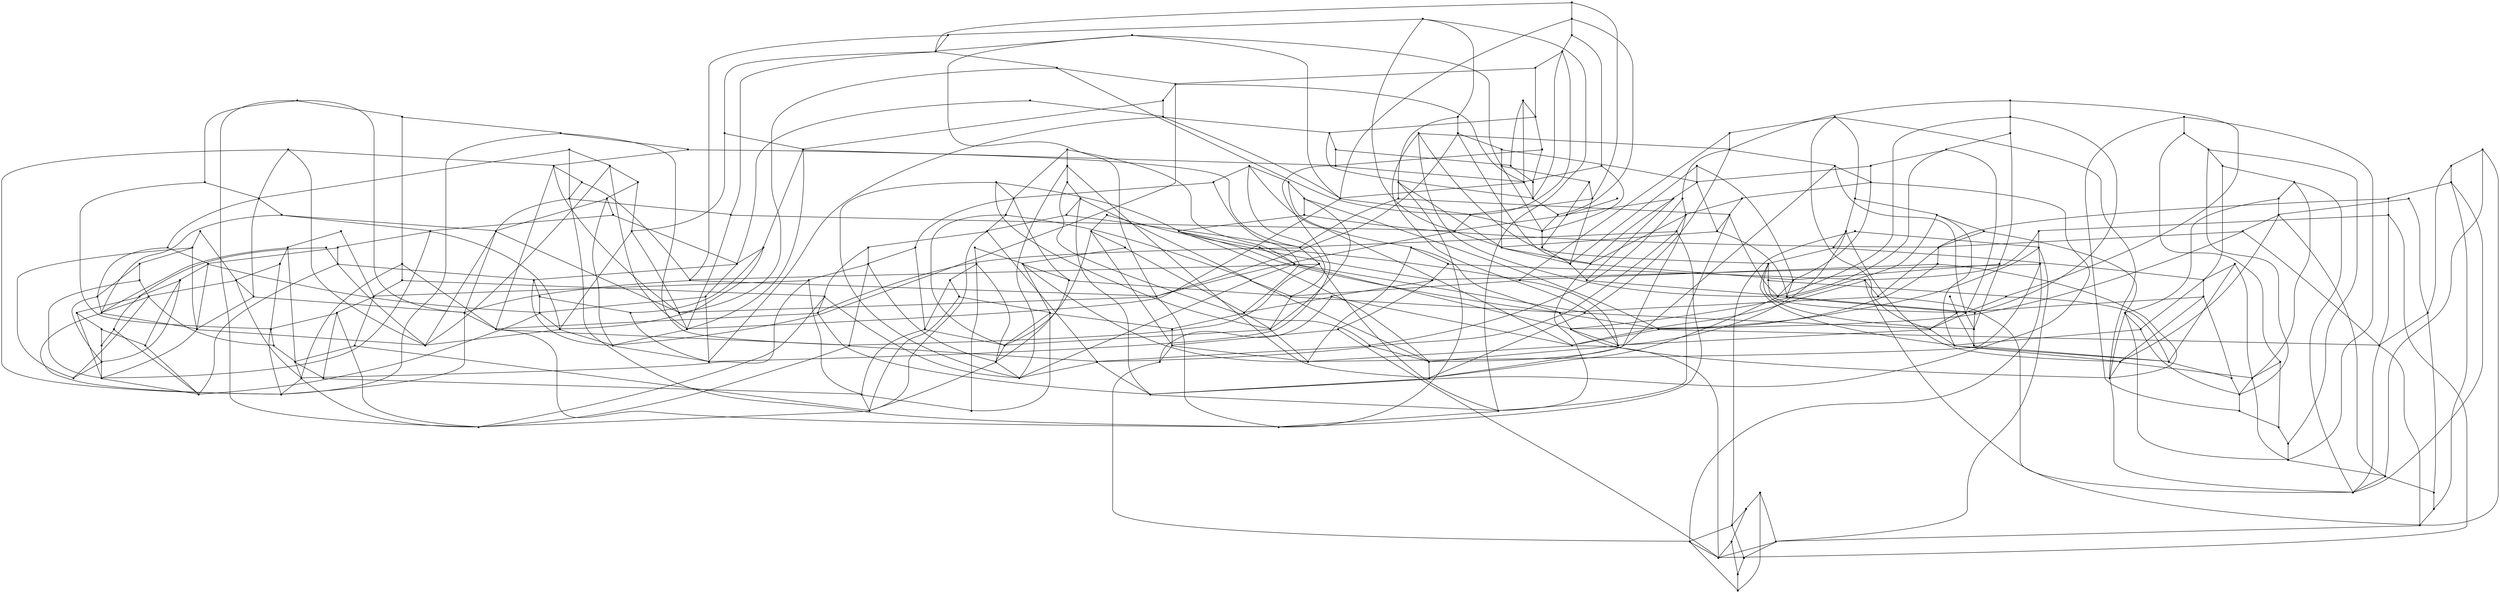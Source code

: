 graph {
  node [shape=point,comment="{\"directed\":false,\"doi\":\"10.4230/LIPIcs.GD.2024.27\",\"figure\":\"7 (1)\"}"]

  v0 [pos="1447.196028361319,455.3836404639238"]
  v1 [pos="1380.7581282665583,417.02787758646946"]
  v2 [pos="1447.2008616423948,532.0916692884607"]
  v3 [pos="1380.7485888960136,570.4457472812815"]
  v4 [pos="1447.1840723502364,685.5126862206071"]
  v5 [pos="1380.7461722554758,647.1561921668024"]
  v6 [pos="1447.1792390691603,762.220715045144"]
  v7 [pos="1380.7366328849312,800.5747930379647"]
  v8 [pos="1380.743755614938,493.7353023957605"]
  v9 [pos="1380.7317996038553,723.8666370523233"]
  v10 [pos="1447.1744057880844,915.6368998553223"]
  v11 [pos="1380.7366328849312,877.2802786404133"]
  v12 [pos="1447.1792390691603,992.3449286798593"]
  v13 [pos="1380.7269663227794,1030.6990066726798"]
  v14 [pos="1380.7245496822416,953.9884346260546"]
  v15 [pos="1425.0412854421643,493.7353023957605"]
  v16 [pos="1425.0293294310818,723.8666370523233"]
  v17 [pos="1425.0220795094679,953.9884346260546"]
  v18 [pos="1358.5961354257897,455.3812244029398"]
  v19 [pos="1358.593718785252,570.4336669763616"]
  v20 [pos="1314.3010222391013,455.3836404639238"]
  v21 [pos="1314.2889390364116,685.5126862206071"]
  v22 [pos="1358.5841794147073,685.5126862206071"]
  v23 [pos="1358.577056684701,915.6343566332339"]
  v24 [pos="1358.5817627741694,800.5578806110769"]
  v25 [pos="1314.2789226973396,992.3449286798593"]
  v26 [pos="1314.2789226973396,915.6368998553223"]
  v27 [pos="1314.3010222391013,532.0916692884607"]
  v28 [pos="1358.5961354257897,532.0893803885812"]
  v29 [pos="1336.443681955566,647.1586082277863"]
  v30 [pos="1314.2889390364116,762.21829898416"]
  v31 [pos="1358.5841794147073,762.220715045144"]
  v32 [pos="1336.4365592255594,877.2802786404133"]
  v33 [pos="1358.5770566847007,992.3423854577709"]
  v34 [pos="1336.443681955566,570.4505794032494"]
  v35 [pos="1336.4365592255594,800.5722498158763"]
  v36 [pos="1247.8511661332582,570.448036181161"]
  v37 [pos="1247.855872222727,647.1561921668024"]
  v38 [pos="1247.8414995711064,800.5722498158763"]
  v39 [pos="1247.8487494927203,877.2828218625017"]
  v40 [pos="1325.3688543281341,666.3331040021083"]
  v41 [pos="1269.996242490261,608.8045302349657"]
  v42 [pos="1325.3591877659824,896.4573176368236"]
  v43 [pos="1269.9891197602542,838.926327808697"]
  v44 [pos="1247.8631221443407,417.02787758646946"]
  v45 [pos="1314.2937723174875,608.8021141739816"]
  v46 [pos="1314.2866495874807,838.923911747713"]
  v47 [pos="1247.8319602005618,1030.6990066726798"]
  v48 [pos="1270.0034924118747,532.0893803885812"]
  v49 [pos="1270.0034924118747,455.3812244029398"]
  v50 [pos="1181.4155554874283,455.3836404639238"]
  v51 [pos="1181.4179721279663,532.0899844038272"]
  v52 [pos="1269.991409209185,762.220715045144"]
  v53 [pos="1269.991409209185,685.5126862206071"]
  v54 [pos="1181.3940601058011,685.5101429985186"]
  v55 [pos="1181.408432757422,762.2158829231761"]
  v56 [pos="1269.9842864791783,992.3449286798593"]
  v57 [pos="1269.9842864791785,915.6368998553223"]
  v58 [pos="1181.401182835808,915.6368998553223"]
  v59 [pos="1181.401182835808,992.3423854577709"]
  v60 [pos="1258.9332436823042,589.6370283213868"]
  v61 [pos="1258.9237043117596,819.761241956102"]
  v62 [pos="1181.4179721279663,608.8021141739816"]
  v63 [pos="1247.8534555821889,493.7353023957605"]
  v64 [pos="1181.4108493979597,838.923911747713"]
  v65 [pos="1247.8414995711064,723.8666370523233"]
  v66 [pos="1247.8343768410996,953.9908506870386"]
  v67 [pos="1225.7155019551928,608.8021141739816"]
  v68 [pos="1225.708379225186,838.923911747713"]
  v69 [pos="1203.5559257549623,493.7353023957605"]
  v70 [pos="1203.5439697438799,723.8666370523233"]
  v71 [pos="1203.536719822266,953.9908506870386"]
  v72 [pos="1114.972822111592,570.4534723183749"]
  v73 [pos="1114.9847781226745,417.0218374340095"]
  v74 [pos="1159.2583959277358,455.3644391371564"]
  v75 [pos="1159.2703519388183,570.448036181161"]
  v76 [pos="1114.9728221115918,647.1495479990964"]
  v77 [pos="1159.2464399166533,685.4934848938396"]
  v78 [pos="1114.9679888305159,1030.694174550712"]
  v79 [pos="1159.2632292088117,800.5699609159967"]
  v80 [pos="1114.9632827410474,877.2737616338118"]
  v81 [pos="1159.2393171866468,915.6199874284346"]
  v82 [pos="1159.2703519388183,647.1561921668024"]
  v83 [pos="1137.1228589412776,685.5126862206071"]
  v84 [pos="1159.2632292088117,877.2779897405337"]
  v85 [pos="1114.9632827410474,800.5776859530902"]
  v86 [pos="1137.134687760753,532.0916692884607"]
  v87 [pos="1137.118025660202,915.6368998553223"]
  v88 [pos="1137.1228589412776,762.220715045144"]
  v89 [pos="1137.118025660202,992.3449286798593"]
  v90 [pos="1137.134687760753,455.3836404639238"]
  v91 [pos="1114.9871947632123,493.7353023957605"]
  v92 [pos="1048.5373386573692,455.3812244029398"]
  v93 [pos="1048.542171938445,532.0893803885812"]
  v94 [pos="1048.5253190504832,685.5101429985186"]
  v95 [pos="1114.9753659437372,723.8642209913394"]
  v96 [pos="1048.530152331559,762.21829898416"]
  v97 [pos="1114.9679888305159,953.9884346260546"]
  v98 [pos="1048.5151119240004,915.6343566332339"]
  v99 [pos="1048.5205493652106,992.3423854577709"]
  v100 [pos="1126.0573163011757,551.2638761629031"]
  v101 [pos="1070.6897921275931,493.73771845674446"]
  v102 [pos="1126.0453602900932,781.3929219195863"]
  v103 [pos="1070.6777089249033,723.8666370523233"]
  v104 [pos="1126.0382375600866,1011.5194244541813"]
  v105 [pos="1070.6704590032896,953.9908506870386"]
  v106 [pos="1070.6752922843652,647.1586082277863"]
  v107 [pos="1059.6051071505983,704.6991351387444"]
  v108 [pos="1070.6752922843652,570.4505794032494"]
  v109 [pos="1048.527735691021,608.8045302349657"]
  v110 [pos="982.0825856746466,570.448036181161"]
  v111 [pos="982.0874189557226,647.1537761058185"]
  v112 [pos="1070.6681695543589,800.5722498158763"]
  v113 [pos="1070.6681695543587,877.2802786404133"]
  v114 [pos="1059.59550418425,934.8233487734598"]
  v115 [pos="1048.5205493652106,838.926327808697"]
  v116 [pos="982.0760035089709,800.5722498158763"]
  v117 [pos="982.0778159893744,877.2779897405337"]
  v118 [pos="1059.6171267574846,474.57492150402913"]
  v119 [pos="982.0850023151845,493.7328863347766"]
  v120 [pos="982.0753993488364,723.8642209913394"]
  v121 [pos="982.0658599782919,953.9860185650707"]
  v122 [pos="982.0994385626087,417.025334364381"]
  v123 [pos="1004.2301422679909,608.8045302349657"]
  v124 [pos="1004.2230195379843,838.926327808697"]
  v125 [pos="982.0658599782919,1030.6964634505916"]
  v126 [pos="1026.3825957382148,493.7328863347766"]
  v127 [pos="1026.3705761313286,723.8642209913394"]
  v128 [pos="1026.3633898055184,953.9860185650707"]
  v129 [pos="959.9326124407644,570.431378076482"]
  v130 [pos="959.9230094744162,800.5578806110769"]
  v131 [pos="915.6398522988102,455.3812244029398"]
  v132 [pos="959.9374457218404,455.37880834195585"]
  v133 [pos="915.6398522988102,532.0916692884607"]
  v134 [pos="915.6278962877276,685.5101429985186"]
  v135 [pos="959.9254261149541,685.5101429985186"]
  v136 [pos="915.6182933213794,992.3423854577709"]
  v137 [pos="915.6182933213795,915.6343566332339"]
  v138 [pos="959.9182397891439,915.6320677333543"]
  v139 [pos="959.9374457218404,532.0868371664928"]
  v140 [pos="937.7850558474202,647.1561921668024"]
  v141 [pos="915.6278962877277,762.21829898416"]
  v142 [pos="959.925426114954,762.21829898416"]
  v143 [pos="937.7778695216098,877.2779897405337"]
  v144 [pos="959.9182397891439,992.3400965578913"]
  v145 [pos="937.7850558474202,570.448036181161"]
  v146 [pos="937.7778695216099,800.5699609159967"]
  v147 [pos="849.1947658782392,570.4433312202975"]
  v148 [pos="849.1923492377014,647.1537761058185"]
  v149 [pos="849.1875795524289,800.5722498158763"]
  v150 [pos="849.189996192967,877.2802786404133"]
  v151 [pos="926.7101010283808,666.3308151022287"]
  v152 [pos="871.3399058310456,608.8021141739816"]
  v153 [pos="926.7029147025705,896.4573176368236"]
  v154 [pos="871.3327831010389,838.923911747713"]
  v155 [pos="849.2067218893219,417.02727357122353"]
  v156 [pos="915.6374356582721,608.7996981129977"]
  v157 [pos="915.6303129282655,838.9216228478334"]
  v158 [pos="849.1732069008086,1030.6964634505916"]
  v159 [pos="871.3447391121216,532.0868371664928"]
  v160 [pos="871.3447391121216,455.37880834195585"]
  v161 [pos="782.7472628171305,455.3794123572018"]
  v162 [pos="782.7592188282131,532.0874411817388"]
  v163 [pos="871.332783101039,762.21829898416"]
  v164 [pos="871.3327831010389,685.5101429985186"]
  v165 [pos="782.7472628171305,685.5078540986391"]
  v166 [pos="782.7352432102443,762.2158829231761"]
  v167 [pos="871.3255331794252,992.3423854577709"]
  v168 [pos="871.3255331794252,915.6343566332339"]
  v169 [pos="782.7257038396998,915.6320677333543"]
  v170 [pos="782.7257038396998,992.3400965578913"]
  v171 [pos="860.2745539783546,589.6370283213868"]
  v172 [pos="860.2649510120063,819.761241956102"]
  v173 [pos="849.1971825187773,493.7328863347766"]
  v174 [pos="782.7448461765925,608.7974092131182"]
  v175 [pos="849.1851629118911,723.8642209913394"]
  v176 [pos="782.7376598507823,838.923911747713"]
  v177 [pos="849.1779765860807,953.9884346260546"]
  v178 [pos="827.0423760038191,608.7974092131182"]
  v179 [pos="827.0351896780089,838.923911747713"]
  v180 [pos="804.8972360510128,493.7328863347766"]
  v181 [pos="804.8852164441266,723.8642209913394"]
  v182 [pos="804.8780301183165,953.9884346260546"]
  v183 [pos="716.3086949664319,417.02183743400974"]
  v184 [pos="760.5805002910897,455.3644391371564"]
  v185 [pos="760.5972895832483,570.4433312202975"]
  v186 [pos="716.2978836798147,647.1483399686044"]
  v187 [pos="760.5733139652797,685.4934848938396"]
  v188 [pos="716.2949264749459,1030.694174550712"]
  v189 [pos="760.5900396616344,800.5699609159967"]
  v190 [pos="716.2919056742735,877.2737616338118"]
  v191 [pos="760.5661276394694,915.6199874284346"]
  v192 [pos="760.5972895832483,647.1514872059389"]
  v193 [pos="716.3117157671043,570.4415191745595"]
  v194 [pos="738.4545026751763,685.5101429985186"]
  v195 [pos="760.5900396616344,877.2779897405337"]
  v196 [pos="716.2919056742733,800.5776859530902"]
  v197 [pos="738.4442955486935,915.6368998553223"]
  v198 [pos="738.4616890009866,532.0916692884607"]
  v199 [pos="738.4545026751762,762.21829898416"]
  v200 [pos="738.4442955486936,992.3449286798593"]
  v201 [pos="738.4616890009866,455.3836404639238"]
  v202 [pos="716.3117157671043,493.7353023957605"]
  v203 [pos="649.8594430207232,455.3812244029398"]
  v204 [pos="649.8641491101919,532.0893803885812"]
  v205 [pos="716.3044658454904,723.8618049303553"]
  v206 [pos="649.8497764585713,685.5078540986391"]
  v207 [pos="649.8546097396473,762.2158829231761"]
  v208 [pos="716.2949264749459,953.9884346260546"]
  v209 [pos="649.8426537285648,915.6343566332339"]
  v210 [pos="649.8473598180334,992.3423854577709"]
  v211 [pos="727.3794842603334,551.2638761629031"]
  v212 [pos="672.0141859398777,493.73771845674446"]
  v213 [pos="727.3722979345231,781.3929219195863"]
  v214 [pos="672.0069360182638,723.8642209913394"]
  v215 [pos="727.3651116087128,1011.5194244541813"]
  v216 [pos="671.9973966477194,953.9908506870386"]
  v217 [pos="672.004519377726,647.1537761058185"]
  v218 [pos="660.9319811992245,704.6991351387444"]
  v219 [pos="672.004519377726,570.4457472812815"]
  v220 [pos="649.8570263801853,608.7996981129977"]
  v221 [pos="583.407043082735,570.4457472812815"]
  v222 [pos="583.4118763638107,647.152091221185"]
  v223 [pos="671.9949800071813,877.2802786404133"]
  v224 [pos="660.9247312776107,934.8233487734598"]
  v225 [pos="671.9949800071813,800.5722498158763"]
  v226 [pos="583.3999203527283,800.5699609159967"]
  v227 [pos="649.8473598180334,838.926327808697"]
  v228 [pos="583.4046900380006,877.2779897405337"]
  v229 [pos="660.9392311208385,474.57492150402913"]
  v230 [pos="583.4094597232729,493.7328863347766"]
  v231 [pos="583.3999203527283,723.8595160304758"]
  v232 [pos="583.3926704311144,953.9860185650707"]
  v233 [pos="583.4214793301591,417.025334364381"]
  v234 [pos="605.5594965529588,608.7996981129977"]
  v235 [pos="605.549829990807,838.926327808697"]
  v236 [pos="583.3950870716524,1030.6964634505916"]
  v237 [pos="627.7069895504994,493.7328863347766"]
  v238 [pos="627.6974501799548,723.8595160304758"]
  v239 [pos="627.690200258341,953.9860185650707"]
  v240 [pos="561.2595500851943,570.431378076482"]
  v241 [pos="561.2523001635805,800.5578806110769"]
  v242 [pos="516.964373302702,532.0899844038272"]
  v243 [pos="516.9631649824331,455.3812244029398"]
  v244 [pos="561.2619031299287,455.37880834195585"]
  v245 [pos="516.9535620160849,762.2158829231761"]
  v246 [pos="516.9535620160849,685.5078540986391"]
  v247 [pos="561.2523001635803,685.5054380376552"]
  v248 [pos="516.9463756902746,992.3423854577709"]
  v249 [pos="516.9463756902746,915.6343566332339"]
  v250 [pos="561.2451138377702,915.6320677333543"]
  v251 [pos="561.2619031299287,532.0868371664928"]
  v252 [pos="539.1119298960464,647.1514872059389"]
  v253 [pos="561.2523001635803,762.2135940232965"]
  v254 [pos="539.1047435702361,877.2779897405337"]
  v255 [pos="561.2451138377701,992.3400965578913"]
  v256 [pos="539.1119298960464,570.4433312202975"]
  v257 [pos="539.1047435702361,800.5699609159967"]
  v258 [pos="450.5168384436915,570.4433312202975"]
  v259 [pos="450.5168384436915,647.1520912211848"]
  v260 [pos="450.50962031997943,800.5699609159967"]
  v261 [pos="450.50962031997943,877.2779897405337"]
  v262 [pos="528.036975077007,666.3308151022287"]
  v263 [pos="472.66487200556304,608.7974092131182"]
  v264 [pos="528.0297251553932,896.4573176368236"]
  v265 [pos="472.6576856797527,838.923911747713"]
  v266 [pos="450.52640961213785,417.02533436438125"]
  v267 [pos="516.962656216004,608.7949931521342"]
  v268 [pos="516.9554698901939,838.9216228478334"]
  v269 [pos="450.500049151533,1030.6964634505916"]
  v270 [pos="472.66875134958445,532.0893803885812"]
  v271 [pos="472.6691965202099,455.3812244029398"]
  v272 [pos="384.0693035846809,455.3794123572018"]
  v273 [pos="384.0693035846809,532.0874411817388"]
  v274 [pos="472.65914838323624,762.2158829231761"]
  v275 [pos="472.65962535176345,685.5078540986391"]
  v276 [pos="384.0597324162345,685.5060420529012"]
  v277 [pos="384.0597324162345,762.2141980385425"]
  v278 [pos="472.651962057426,992.3423854577709"]
  v279 [pos="472.65240722805146,915.6343566332339"]
  v280 [pos="384.05254609042424,915.6320677333543"]
  v281 [pos="384.05254609042424,992.3400965578913"]
  v282 [pos="461.60047408992637,589.6370283213868"]
  v283 [pos="461.5932877641161,819.761241956102"]
  v284 [pos="450.51995463806935,493.7353023957605"]
  v285 [pos="450.510383469623,723.8618049303553"]
  v286 [pos="450.5031971438127,953.9884346260546"]
  v287 [pos="406.2221704276283,493.7353023957605"]
  v288 [pos="406.2125674612801,723.8618049303553"]
  v289 [pos="406.2053811354699,953.9884346260546"]

  v0 -- v1 [id="-1",pos="1447.196028361319,455.3836404639238 1380.7581282665583,417.02787758646946 1380.7581282665583,417.02787758646946 1380.7581282665583,417.02787758646946"]
  v281 -- v280 [id="-2",pos="384.05254609042424,992.3400965578913 384.05254609042424,915.6320677333543 384.05254609042424,915.6320677333543 384.05254609042424,915.6320677333543"]
  v280 -- v261 [id="-3",pos="384.05254609042424,915.6320677333543 450.50962031997943,877.2779897405337 450.50962031997943,877.2779897405337 450.50962031997943,877.2779897405337"]
  v277 -- v276 [id="-4",pos="384.0597324162345,762.2141980385425 384.0597324162345,685.5060420529012 384.0597324162345,685.5060420529012 384.0597324162345,685.5060420529012"]
  v276 -- v259 [id="-5",pos="384.0597324162345,685.5060420529012 450.5168384436915,647.1520912211848 450.5168384436915,647.1520912211848 450.5168384436915,647.1520912211848"]
  v273 -- v272 [id="-6",pos="384.0693035846809,532.0874411817388 384.0693035846809,455.3794123572018 384.0693035846809,455.3794123572018 384.0693035846809,455.3794123572018"]
  v272 -- v266 [id="-7",pos="384.0693035846809,455.3794123572018 450.52640961213785,417.02533436438125 450.52640961213785,417.02533436438125 450.52640961213785,417.02533436438125"]
  v289 -- v286 [id="-8",pos="406.2053811354699,953.9884346260546 450.5031971438127,953.9884346260546 450.5031971438127,953.9884346260546 450.5031971438127,953.9884346260546"]
  v289 -- v269 [id="-9",pos="406.2053811354699,953.9884346260546 450.500049151533,1030.6964634505916 450.500049151533,1030.6964634505916 450.500049151533,1030.6964634505916"]
  v289 -- v261 [id="-10",pos="406.2053811354699,953.9884346260546 450.50962031997943,877.2779897405337 450.50962031997943,877.2779897405337 450.50962031997943,877.2779897405337"]
  v288 -- v259 [id="-12",pos="406.2125674612801,723.8618049303553 450.5168384436915,647.1520912211848 450.5168384436915,647.1520912211848 450.5168384436915,647.1520912211848"]
  v288 -- v260 [id="-13",pos="406.2125674612801,723.8618049303553 450.50962031997943,800.5699609159967 450.50962031997943,800.5699609159967 450.50962031997943,800.5699609159967"]
  v288 -- v285 [id="-14",pos="406.2125674612801,723.8618049303553 450.510383469623,723.8618049303553 450.510383469623,723.8618049303553 450.510383469623,723.8618049303553"]
  v287 -- v258 [id="-16",pos="406.2221704276283,493.7353023957605 450.5168384436915,570.4433312202975 450.5168384436915,570.4433312202975 450.5168384436915,570.4433312202975"]
  v287 -- v284 [id="-17",pos="406.2221704276283,493.7353023957605 450.51995463806935,493.7353023957605 450.51995463806935,493.7353023957605 450.51995463806935,493.7353023957605"]
  v287 -- v266 [id="-18",pos="406.2221704276283,493.7353023957605 450.52640961213785,417.02533436438125 450.52640961213785,417.02533436438125 450.52640961213785,417.02533436438125"]
  v269 -- v281 [id="-20",pos="450.500049151533,1030.6964634505916 384.05254609042424,992.3400965578913 384.05254609042424,992.3400965578913 384.05254609042424,992.3400965578913"]
  v261 -- v260 [id="-21",pos="450.50962031997943,877.2779897405337 450.50962031997943,800.5699609159967 450.50962031997943,800.5699609159967 450.50962031997943,800.5699609159967"]
  v286 -- v278 [id="-23",pos="450.5031971438127,953.9884346260546 472.651962057426,992.3423854577709 472.651962057426,992.3423854577709 472.651962057426,992.3423854577709"]
  v286 -- v279 [id="-24",pos="450.5031971438127,953.9884346260546 472.65240722805146,915.6343566332339 472.65240722805146,915.6343566332339 472.65240722805146,915.6343566332339"]
  v260 -- v245 [id="-25",pos="450.50962031997943,800.5699609159967 516.9535620160849,762.2158829231761 516.9535620160849,762.2158829231761 516.9535620160849,762.2158829231761"]
  v260 -- v277 [id="-26",pos="450.50962031997943,800.5699609159967 384.0597324162345,762.2141980385425 384.0597324162345,762.2141980385425 384.0597324162345,762.2141980385425"]
  v259 -- v258 [id="-27",pos="450.5168384436915,647.1520912211848 450.5168384436915,570.4433312202975 450.5168384436915,570.4433312202975 450.5168384436915,570.4433312202975"]
  v285 -- v275 [id="-29",pos="450.510383469623,723.8618049303553 472.65962535176345,685.5078540986391 472.65962535176345,685.5078540986391 472.65962535176345,685.5078540986391"]
  v285 -- v274 [id="-30",pos="450.510383469623,723.8618049303553 472.65914838323624,762.2158829231761 472.65914838323624,762.2158829231761 472.65914838323624,762.2158829231761"]
  v258 -- v242 [id="-31",pos="450.5168384436915,570.4433312202975 516.964373302702,532.0899844038272 516.964373302702,532.0899844038272 516.964373302702,532.0899844038272"]
  v258 -- v273 [id="-32",pos="450.5168384436915,570.4433312202975 384.0693035846809,532.0874411817388 384.0693035846809,532.0874411817388 384.0693035846809,532.0874411817388"]
  v284 -- v270 [id="-33",pos="450.51995463806935,493.7353023957605 472.66875134958445,532.0893803885812 472.66875134958445,532.0893803885812 472.66875134958445,532.0893803885812"]
  v284 -- v271 [id="-34",pos="450.51995463806935,493.7353023957605 472.6691965202099,455.3812244029398 472.6691965202099,455.3812244029398 472.6691965202099,455.3812244029398"]
  v283 -- v257 [id="-35",pos="461.5932877641161,819.761241956102 539.1047435702361,800.5699609159967 539.1047435702361,800.5699609159967 539.1047435702361,800.5699609159967"]
  v282 -- v256 [id="-37",pos="461.60047408992637,589.6370283213868 539.1119298960464,570.4433312202975 539.1119298960464,570.4433312202975 539.1119298960464,570.4433312202975"]
  v283 -- v274 [id="-39",pos="461.5932877641161,819.761241956102 467.13531227359533,790.9790889373598 467.13531227359533,790.9790889373598 467.13531227359533,790.9790889373598 472.65914838323624,762.2158829231761 472.65914838323624,762.2158829231761 472.65914838323624,762.2158829231761"]
  v282 -- v270 [id="-40",pos="461.60047408992637,589.6370283213868 467.1424985994056,560.8523320805562 467.1424985994056,560.8523320805562 467.1424985994056,560.8523320805562 472.66875134958445,532.0893803885812 472.66875134958445,532.0893803885812 472.66875134958445,532.0893803885812"]
  v278 -- v281 [id="-41",pos="472.651962057426,992.3423854577709 384.05254609042424,992.3400965578913 384.05254609042424,992.3400965578913 384.05254609042424,992.3400965578913"]
  v279 -- v280 [id="-42",pos="472.65240722805146,915.6343566332339 384.05254609042424,915.6320677333543 384.05254609042424,915.6320677333543 384.05254609042424,915.6320677333543"]
  v279 -- v264 [id="-43",pos="472.65240722805146,915.6343566332339 528.0297251553932,896.4573176368236 528.0297251553932,896.4573176368236 528.0297251553932,896.4573176368236"]
  v265 -- v249 [id="-45",pos="472.6576856797527,838.923911747713 516.9463756902746,915.6343566332339 516.9463756902746,915.6343566332339 516.9463756902746,915.6343566332339"]
  v265 -- v268 [id="-46",pos="472.6576856797527,838.923911747713 516.9554698901939,838.9216228478334 516.9554698901939,838.9216228478334 516.9554698901939,838.9216228478334"]
  v265 -- v245 [id="-47",pos="472.6576856797527,838.923911747713 516.9535620160849,762.2158829231761 516.9535620160849,762.2158829231761 516.9535620160849,762.2158829231761"]
  v274 -- v246 [id="-48",pos="472.65914838323624,762.2158829231761 516.9535620160849,685.5078540986391 516.9535620160849,685.5078540986391 516.9535620160849,685.5078540986391"]
  v274 -- v277 [id="-49",pos="472.65914838323624,762.2158829231761 384.0597324162345,762.2141980385425 384.0597324162345,762.2141980385425 384.0597324162345,762.2141980385425"]
  v275 -- v276 [id="-50",pos="472.65962535176345,685.5078540986391 384.0597324162345,685.5060420529012 384.0597324162345,685.5060420529012 384.0597324162345,685.5060420529012"]
  v275 -- v245 [id="-51",pos="472.65962535176345,685.5078540986391 516.9535620160849,762.2158829231761 516.9535620160849,762.2158829231761 516.9535620160849,762.2158829231761"]
  v275 -- v262 [id="-52",pos="472.65962535176345,685.5078540986391 528.036975077007,666.3308151022287 528.036975077007,666.3308151022287 528.036975077007,666.3308151022287"]
  v278 -- v249 [id="-53",pos="472.651962057426,992.3423854577709 516.9463756902746,915.6343566332339 516.9463756902746,915.6343566332339 516.9463756902746,915.6343566332339"]
  v263 -- v246 [id="-54",pos="472.66487200556304,608.7974092131182 516.9535620160849,685.5078540986391 516.9535620160849,685.5078540986391 516.9535620160849,685.5078540986391"]
  v263 -- v267 [id="-55",pos="472.66487200556304,608.7974092131182 516.962656216004,608.7949931521342 516.962656216004,608.7949931521342 516.962656216004,608.7949931521342"]
  v263 -- v242 [id="-56",pos="472.66487200556304,608.7974092131182 516.964373302702,532.0899844038272 516.964373302702,532.0899844038272 516.964373302702,532.0899844038272"]
  v270 -- v273 [id="-57",pos="472.66875134958445,532.0893803885812 384.0693035846809,532.0874411817388 384.0693035846809,532.0874411817388 384.0693035846809,532.0874411817388"]
  v270 -- v243 [id="-58",pos="472.66875134958445,532.0893803885812 516.9631649824331,455.3812244029398 516.9631649824331,455.3812244029398 516.9631649824331,455.3812244029398"]
  v271 -- v242 [id="-59",pos="472.6691965202099,455.3812244029398 516.964373302702,532.0899844038272 516.964373302702,532.0899844038272 516.964373302702,532.0899844038272"]
  v271 -- v272 [id="-60",pos="472.6691965202099,455.3812244029398 384.0693035846809,455.3794123572018 384.0693035846809,455.3794123572018 384.0693035846809,455.3794123572018"]
  v279 -- v248 [id="-62",pos="472.65240722805146,915.6343566332339 516.9463756902746,992.3423854577709 516.9463756902746,992.3423854577709 516.9463756902746,992.3423854577709"]
  v248 -- v269 [id="-63",pos="516.9463756902746,992.3423854577709 450.500049151533,1030.6964634505916 450.500049151533,1030.6964634505916 450.500049151533,1030.6964634505916"]
  v249 -- v261 [id="-64",pos="516.9463756902746,915.6343566332339 450.50962031997943,877.2779897405337 450.50962031997943,877.2779897405337 450.50962031997943,877.2779897405337"]
  v249 -- v248 [id="-65",pos="516.9463756902746,915.6343566332339 516.9463756902746,992.3423854577709 516.9463756902746,992.3423854577709 516.9463756902746,992.3423854577709"]
  v268 -- v257 [id="-66",pos="516.9554698901939,838.9216228478334 539.1047435702361,800.5699609159967 539.1047435702361,800.5699609159967 539.1047435702361,800.5699609159967"]
  v268 -- v254 [id="-67",pos="516.9554698901939,838.9216228478334 539.1047435702361,877.2779897405337 539.1047435702361,877.2779897405337 539.1047435702361,877.2779897405337"]
  v246 -- v259 [id="-68",pos="516.9535620160849,685.5078540986391 450.5168384436915,647.1520912211848 450.5168384436915,647.1520912211848 450.5168384436915,647.1520912211848"]
  v246 -- v245 [id="-69",pos="516.9535620160849,685.5078540986391 516.9535620160849,762.2158829231761 516.9535620160849,762.2158829231761 516.9535620160849,762.2158829231761"]
  v267 -- v252 [id="-70",pos="516.962656216004,608.7949931521342 539.1119298960464,647.1514872059389 539.1119298960464,647.1514872059389 539.1119298960464,647.1514872059389"]
  v267 -- v256 [id="-71",pos="516.962656216004,608.7949931521342 539.1119298960464,570.4433312202975 539.1119298960464,570.4433312202975 539.1119298960464,570.4433312202975"]
  v243 -- v266 [id="-72",pos="516.9631649824331,455.3812244029398 450.52640961213785,417.02533436438125 450.52640961213785,417.02533436438125 450.52640961213785,417.02533436438125"]
  v243 -- v242 [id="-73",pos="516.9631649824331,455.3812244029398 516.964373302702,532.0899844038272 516.964373302702,532.0899844038272 516.964373302702,532.0899844038272"]
  v264 -- v232 [id="-74",pos="528.0297251553932,896.4573176368236 583.3926704311144,953.9860185650707 583.3926704311144,953.9860185650707 583.3926704311144,953.9860185650707"]
  v264 -- v265 [id="-75",pos="528.0297251553932,896.4573176368236 472.6576856797527,838.923911747713 472.6576856797527,838.923911747713 472.6576856797527,838.923911747713"]
  v262 -- v231 [id="-76",pos="528.036975077007,666.3308151022287 583.3999203527283,723.8595160304758 583.3999203527283,723.8595160304758 583.3999203527283,723.8595160304758"]
  v262 -- v263 [id="-77",pos="528.036975077007,666.3308151022287 472.66487200556304,608.7974092131182 472.66487200556304,608.7974092131182 472.66487200556304,608.7974092131182"]
  v254 -- v250 [id="-79",pos="539.1047435702361,877.2779897405337 561.2451138377702,915.6320677333543 561.2451138377702,915.6320677333543 561.2451138377702,915.6320677333543"]
  v252 -- v247 [id="-80",pos="539.1119298960464,647.1514872059389 561.2523001635803,685.5054380376552 561.2523001635803,685.5054380376552 561.2523001635803,685.5054380376552"]
  v254 -- v261 [id="-81",pos="539.1047435702361,877.2779897405337 450.50962031997943,877.2779897405337 450.50962031997943,877.2779897405337 450.50962031997943,877.2779897405337"]
  v254 -- v226 [id="-82",pos="539.1047435702361,877.2779897405337 583.3999203527283,800.5699609159967 583.3999203527283,800.5699609159967 583.3999203527283,800.5699609159967"]
  v257 -- v228 [id="-83",pos="539.1047435702361,800.5699609159967 583.4046900380006,877.2779897405337 583.4046900380006,877.2779897405337 583.4046900380006,877.2779897405337"]
  v257 -- v260 [id="-84",pos="539.1047435702361,800.5699609159967 450.50962031997943,800.5699609159967 450.50962031997943,800.5699609159967 450.50962031997943,800.5699609159967"]
  v252 -- v259 [id="-85",pos="539.1119298960464,647.1514872059389 450.5168384436915,647.1520912211848 450.5168384436915,647.1520912211848 450.5168384436915,647.1520912211848"]
  v252 -- v221 [id="-86",pos="539.1119298960464,647.1514872059389 583.407043082735,570.4457472812815 583.407043082735,570.4457472812815 583.407043082735,570.4457472812815"]
  v256 -- v222 [id="-87",pos="539.1119298960464,570.4433312202975 583.4118763638107,647.152091221185 583.4118763638107,647.152091221185 583.4118763638107,647.152091221185"]
  v256 -- v258 [id="-88",pos="539.1119298960464,570.4433312202975 450.5168384436915,570.4433312202975 450.5168384436915,570.4433312202975 450.5168384436915,570.4433312202975"]
  v257 -- v253 [id="-89",pos="539.1047435702361,800.5699609159967 550.1749287040032,781.3880897976185 550.1749287040032,781.3880897976185 550.1749287040032,781.3880897976185 561.2523001635803,762.2135940232965 561.2523001635803,762.2135940232965 561.2523001635803,762.2135940232965"]
  v256 -- v251 [id="-90",pos="539.1119298960464,570.4433312202975 550.1821150298134,551.2615872630236 550.1821150298134,551.2615872630236 550.1821150298134,551.2615872630236 561.2619031299287,532.0868371664928 561.2619031299287,532.0868371664928 561.2619031299287,532.0868371664928"]
  v255 -- v249 [id="-92",pos="561.2451138377701,992.3400965578913 516.9463756902746,915.6343566332339 516.9463756902746,915.6343566332339 516.9463756902746,915.6343566332339"]
  v255 -- v210 [id="-93",pos="561.2451138377701,992.3400965578913 649.8473598180334,992.3423854577709 649.8473598180334,992.3423854577709 649.8473598180334,992.3423854577709"]
  v250 -- v248 [id="-94",pos="561.2451138377702,915.6320677333543 516.9463756902746,992.3423854577709 516.9463756902746,992.3423854577709 516.9463756902746,992.3423854577709"]
  v250 -- v209 [id="-95",pos="561.2451138377702,915.6320677333543 649.8426537285648,915.6343566332339 649.8426537285648,915.6343566332339 649.8426537285648,915.6343566332339"]
  v241 -- v231 [id="-97",pos="561.2523001635805,800.5578806110769 564.4125028375878,789.6126157092672 564.4125028375878,789.6126157092672 564.4125028375878,789.6126157092672 583.3999203527283,723.8595160304758 583.3999203527283,723.8595160304758 583.3999203527283,723.8595160304758"]
  v241 -- v254 [id="-98",pos="561.2523001635805,800.5578806110769 539.1047435702361,877.2779897405337 539.1047435702361,877.2779897405337 539.1047435702361,877.2779897405337"]
  v253 -- v246 [id="-99",pos="561.2523001635803,762.2135940232965 516.9535620160849,685.5078540986391 516.9535620160849,685.5078540986391 516.9535620160849,685.5078540986391"]
  v253 -- v207 [id="-100",pos="561.2523001635803,762.2135940232965 649.8546097396473,762.2158829231761 649.8546097396473,762.2158829231761 649.8546097396473,762.2158829231761"]
  v247 -- v206 [id="-101",pos="561.2523001635803,685.5054380376552 649.8497764585713,685.5078540986391 649.8497764585713,685.5078540986391 649.8497764585713,685.5078540986391"]
  v247 -- v245 [id="-102",pos="561.2523001635803,685.5054380376552 516.9535620160849,762.2158829231761 516.9535620160849,762.2158829231761 516.9535620160849,762.2158829231761"]
  v240 -- v252 [id="-103",pos="561.2595500851943,570.431378076482 539.1119298960464,647.1514872059389 539.1119298960464,647.1514872059389 539.1119298960464,647.1514872059389"]
  v240 -- v230 [id="-104",pos="561.2595500851943,570.431378076482 564.4197527592017,559.4861131746723 564.4197527592017,559.4861131746723 564.4197527592017,559.4861131746723 583.4094597232729,493.7328863347766 583.4094597232729,493.7328863347766 583.4094597232729,493.7328863347766"]
  v255 -- v232 [id="-105",pos="561.2451138377701,992.3400965578913 583.3926704311144,953.9860185650707 583.3926704311144,953.9860185650707 583.3926704311144,953.9860185650707"]
  v251 -- v230 [id="-106",pos="561.2619031299287,532.0868371664928 583.4094597232729,493.7328863347766 583.4094597232729,493.7328863347766 583.4094597232729,493.7328863347766"]
  v251 -- v204 [id="-107",pos="561.2619031299287,532.0868371664928 649.8641491101919,532.0893803885812 649.8641491101919,532.0893803885812 649.8641491101919,532.0893803885812"]
  v244 -- v242 [id="-108",pos="561.2619031299287,455.37880834195585 516.964373302702,532.0899844038272 516.964373302702,532.0899844038272 516.964373302702,532.0899844038272"]
  v244 -- v203 [id="-109",pos="561.2619031299287,455.37880834195585 649.8594430207232,455.3812244029398 649.8594430207232,455.3812244029398 649.8594430207232,455.3812244029398"]
  v253 -- v231 [id="-111",pos="561.2523001635803,762.2135940232965 583.3999203527283,723.8595160304758 583.3999203527283,723.8595160304758 583.3999203527283,723.8595160304758"]
  v251 -- v243 [id="-112",pos="561.2619031299287,532.0868371664928 516.9631649824331,455.3812244029398 516.9631649824331,455.3812244029398 516.9631649824331,455.3812244029398"]
  v232 -- v239 [id="-113",pos="583.3926704311144,953.9860185650707 627.690200258341,953.9860185650707 627.690200258341,953.9860185650707 627.690200258341,953.9860185650707"]
  v232 -- v250 [id="-114",pos="583.3926704311144,953.9860185650707 561.2451138377702,915.6320677333543 561.2451138377702,915.6320677333543 561.2451138377702,915.6320677333543"]
  v228 -- v226 [id="-115",pos="583.4046900380006,877.2779897405337 583.3999203527283,800.5699609159967 583.3999203527283,800.5699609159967 583.3999203527283,800.5699609159967"]
  v228 -- v249 [id="-116",pos="583.4046900380006,877.2779897405337 516.9463756902746,915.6343566332339 516.9463756902746,915.6343566332339 516.9463756902746,915.6343566332339"]
  v236 -- v248 [id="-117",pos="583.3950870716524,1030.6964634505916 516.9463756902746,992.3423854577709 516.9463756902746,992.3423854577709 516.9463756902746,992.3423854577709"]
  v231 -- v247 [id="-118",pos="583.3999203527283,723.8595160304758 561.2523001635803,685.5054380376552 561.2523001635803,685.5054380376552 561.2523001635803,685.5054380376552"]
  v231 -- v238 [id="-119",pos="583.3999203527283,723.8595160304758 627.6974501799548,723.8595160304758 627.6974501799548,723.8595160304758 627.6974501799548,723.8595160304758"]
  v222 -- v221 [id="-120",pos="583.4118763638107,647.152091221185 583.407043082735,570.4457472812815 583.407043082735,570.4457472812815 583.407043082735,570.4457472812815"]
  v222 -- v246 [id="-121",pos="583.4118763638107,647.152091221185 516.9535620160849,685.5078540986391 516.9535620160849,685.5078540986391 516.9535620160849,685.5078540986391"]
  v226 -- v245 [id="-122",pos="583.3999203527283,800.5699609159967 516.9535620160849,762.2158829231761 516.9535620160849,762.2158829231761 516.9535620160849,762.2158829231761"]
  v221 -- v204 [id="-123",pos="583.407043082735,570.4457472812815 649.8641491101919,532.0893803885812 649.8641491101919,532.0893803885812 649.8641491101919,532.0893803885812"]
  v230 -- v244 [id="-124",pos="583.4094597232729,493.7328863347766 561.2619031299287,455.37880834195585 561.2619031299287,455.37880834195585 561.2619031299287,455.37880834195585"]
  v230 -- v237 [id="-125",pos="583.4094597232729,493.7328863347766 627.7069895504994,493.7328863347766 627.7069895504994,493.7328863347766 627.7069895504994,493.7328863347766"]
  v233 -- v243 [id="-126",pos="583.4214793301591,417.025334364381 516.9631649824331,455.3812244029398 516.9631649824331,455.3812244029398 516.9631649824331,455.3812244029398"]
  v221 -- v242 [id="-127",pos="583.407043082735,570.4457472812815 516.964373302702,532.0899844038272 516.964373302702,532.0899844038272 516.964373302702,532.0899844038272"]
  v235 -- v207 [id="-128",pos="605.549829990807,838.926327808697 649.8546097396473,762.2158829231761 649.8546097396473,762.2158829231761 649.8546097396473,762.2158829231761"]
  v235 -- v209 [id="-129",pos="605.549829990807,838.926327808697 649.8426537285648,915.6343566332339 649.8426537285648,915.6343566332339 649.8426537285648,915.6343566332339"]
  v235 -- v241 [id="-130",pos="605.549829990807,838.926327808697 561.2523001635805,800.5578806110769 561.2523001635805,800.5578806110769 561.2523001635805,800.5578806110769"]
  v234 -- v206 [id="-131",pos="605.5594965529588,608.7996981129977 649.8497764585713,685.5078540986391 649.8497764585713,685.5078540986391 649.8497764585713,685.5078540986391"]
  v234 -- v204 [id="-132",pos="605.5594965529588,608.7996981129977 649.8641491101919,532.0893803885812 649.8641491101919,532.0893803885812 649.8641491101919,532.0893803885812"]
  v234 -- v240 [id="-133",pos="605.5594965529588,608.7996981129977 561.2595500851943,570.431378076482 561.2595500851943,570.431378076482 561.2595500851943,570.431378076482"]
  v239 -- v228 [id="-134",pos="627.690200258341,953.9860185650707 583.4046900380006,877.2779897405337 583.4046900380006,877.2779897405337 583.4046900380006,877.2779897405337"]
  v239 -- v236 [id="-135",pos="627.690200258341,953.9860185650707 583.3950870716524,1030.6964634505916 583.3950870716524,1030.6964634505916 583.3950870716524,1030.6964634505916"]
  v239 -- v216 [id="-136",pos="627.690200258341,953.9860185650707 671.9973966477194,953.9908506870386 671.9973966477194,953.9908506870386 671.9973966477194,953.9908506870386"]
  v238 -- v222 [id="-137",pos="627.6974501799548,723.8595160304758 583.4118763638107,647.152091221185 583.4118763638107,647.152091221185 583.4118763638107,647.152091221185"]
  v238 -- v226 [id="-138",pos="627.6974501799548,723.8595160304758 583.3999203527283,800.5699609159967 583.3999203527283,800.5699609159967 583.3999203527283,800.5699609159967"]
  v238 -- v214 [id="-139",pos="627.6974501799548,723.8595160304758 672.0069360182638,723.8642209913394 672.0069360182638,723.8642209913394 672.0069360182638,723.8642209913394"]
  v237 -- v233 [id="-140",pos="627.7069895504994,493.7328863347766 583.4214793301591,417.025334364381 583.4214793301591,417.025334364381 583.4214793301591,417.025334364381"]
  v237 -- v221 [id="-141",pos="627.7069895504994,493.7328863347766 583.407043082735,570.4457472812815 583.407043082735,570.4457472812815 583.407043082735,570.4457472812815"]
  v237 -- v212 [id="-142",pos="627.7069895504994,493.7328863347766 672.0141859398777,493.73771845674446 672.0141859398777,493.73771845674446 672.0141859398777,493.73771845674446"]
  v209 -- v210 [id="-143",pos="649.8426537285648,915.6343566332339 649.8473598180334,992.3423854577709 649.8473598180334,992.3423854577709 649.8473598180334,992.3423854577709"]
  v210 -- v236 [id="-144",pos="649.8473598180334,992.3423854577709 583.3950870716524,1030.6964634505916 583.3950870716524,1030.6964634505916 583.3950870716524,1030.6964634505916"]
  v209 -- v228 [id="-145",pos="649.8426537285648,915.6343566332339 583.4046900380006,877.2779897405337 583.4046900380006,877.2779897405337 583.4046900380006,877.2779897405337"]
  v227 -- v235 [id="-146",pos="649.8473598180334,838.926327808697 605.549829990807,838.926327808697 605.549829990807,838.926327808697 605.549829990807,838.926327808697"]
  v227 -- v223 [id="-147",pos="649.8473598180334,838.926327808697 671.9949800071813,877.2802786404133 671.9949800071813,877.2802786404133 671.9949800071813,877.2802786404133"]
  v207 -- v196 [id="-148",pos="649.8546097396473,762.2158829231761 716.2919056742733,800.5776859530902 716.2919056742733,800.5776859530902 716.2919056742733,800.5776859530902"]
  v206 -- v207 [id="-149",pos="649.8497764585713,685.5078540986391 649.8546097396473,762.2158829231761 649.8546097396473,762.2158829231761 649.8546097396473,762.2158829231761"]
  v207 -- v226 [id="-150",pos="649.8546097396473,762.2158829231761 583.3999203527283,800.5699609159967 583.3999203527283,800.5699609159967 583.3999203527283,800.5699609159967"]
  v206 -- v222 [id="-151",pos="649.8497764585713,685.5078540986391 583.4118763638107,647.152091221185 583.4118763638107,647.152091221185 583.4118763638107,647.152091221185"]
  v220 -- v217 [id="-152",pos="649.8570263801853,608.7996981129977 672.004519377726,647.1537761058185 672.004519377726,647.1537761058185 672.004519377726,647.1537761058185"]
  v220 -- v234 [id="-153",pos="649.8570263801853,608.7996981129977 605.5594965529588,608.7996981129977 605.5594965529588,608.7996981129977 605.5594965529588,608.7996981129977"]
  v203 -- v204 [id="-154",pos="649.8594430207232,455.3812244029398 649.8641491101919,532.0893803885812 649.8641491101919,532.0893803885812 649.8641491101919,532.0893803885812"]
  v203 -- v233 [id="-155",pos="649.8594430207232,455.3812244029398 583.4214793301591,417.025334364381 583.4214793301591,417.025334364381 583.4214793301591,417.025334364381"]
  v224 -- v232 [id="-156",pos="660.9247312776107,934.8233487734598 583.3926704311144,953.9860185650707 583.3926704311144,953.9860185650707 583.3926704311144,953.9860185650707"]
  v224 -- v197 [id="-157",pos="660.9247312776107,934.8233487734598 738.4442955486935,915.6368998553223 738.4442955486935,915.6368998553223 738.4442955486935,915.6368998553223"]
  v218 -- v194 [id="-158",pos="660.9319811992245,704.6991351387444 738.4545026751763,685.5101429985186 738.4545026751763,685.5101429985186 738.4545026751763,685.5101429985186"]
  v218 -- v231 [id="-159",pos="660.9319811992245,704.6991351387444 583.3999203527283,723.8595160304758 583.3999203527283,723.8595160304758 583.3999203527283,723.8595160304758"]
  v229 -- v201 [id="-160",pos="660.9392311208385,474.57492150402913 738.4616890009866,455.3836404639238 738.4616890009866,455.3836404639238 738.4616890009866,455.3836404639238"]
  v229 -- v230 [id="-161",pos="660.9392311208385,474.57492150402913 583.4094597232729,493.7328863347766 583.4094597232729,493.7328863347766 583.4094597232729,493.7328863347766"]
  v216 -- v190 [id="-163",pos="671.9973966477194,953.9908506870386 716.2919056742735,877.2737616338118 716.2919056742735,877.2737616338118 716.2919056742735,877.2737616338118"]
  v216 -- v188 [id="-164",pos="671.9973966477194,953.9908506870386 716.2949264749459,1030.694174550712 716.2949264749459,1030.694174550712 716.2949264749459,1030.694174550712"]
  v223 -- v228 [id="-165",pos="671.9949800071813,877.2802786404133 583.4046900380006,877.2779897405337 583.4046900380006,877.2779897405337 583.4046900380006,877.2779897405337"]
  v223 -- v196 [id="-166",pos="671.9949800071813,877.2802786404133 716.2919056742733,800.5776859530902 716.2919056742733,800.5776859530902 716.2919056742733,800.5776859530902"]
  v225 -- v227 [id="-167",pos="671.9949800071813,800.5722498158763 649.8473598180334,838.926327808697 649.8473598180334,838.926327808697 649.8473598180334,838.926327808697"]
  v225 -- v190 [id="-168",pos="671.9949800071813,800.5722498158763 716.2919056742735,877.2737616338118 716.2919056742735,877.2737616338118 716.2919056742735,877.2737616338118"]
  v225 -- v226 [id="-169",pos="671.9949800071813,800.5722498158763 583.3999203527283,800.5699609159967 583.3999203527283,800.5699609159967 583.3999203527283,800.5699609159967"]
  v225 -- v213 [id="-170",pos="671.9949800071813,800.5722498158763 699.7004282630107,790.9815049983438 699.7004282630107,790.9815049983438 699.7004282630107,790.9815049983438 727.3722979345231,781.3929219195863 727.3722979345231,781.3929219195863 727.3722979345231,781.3929219195863"]
  v223 -- v224 [id="-171",pos="671.9949800071813,877.2802786404133 660.9247312776107,934.8233487734598 660.9247312776107,934.8233487734598 660.9247312776107,934.8233487734598"]
  v214 -- v196 [id="-172",pos="672.0069360182638,723.8642209913394 716.2919056742733,800.5776859530902 716.2919056742733,800.5776859530902 716.2919056742733,800.5776859530902"]
  v217 -- v222 [id="-173",pos="672.004519377726,647.1537761058185 583.4118763638107,647.152091221185 583.4118763638107,647.152091221185 583.4118763638107,647.152091221185"]
  v217 -- v193 [id="-174",pos="672.004519377726,647.1537761058185 716.3117157671043,570.4415191745595 716.3117157671043,570.4415191745595 716.3117157671043,570.4415191745595"]
  v219 -- v211 [id="-175",pos="672.004519377726,570.4457472812815 699.7076145888209,560.8547481415401 699.7076145888209,560.8547481415401 699.7076145888209,560.8547481415401 727.3794842603334,551.2638761629031 727.3794842603334,551.2638761629031 727.3794842603334,551.2638761629031"]
  v219 -- v221 [id="-176",pos="672.004519377726,570.4457472812815 583.407043082735,570.4457472812815 583.407043082735,570.4457472812815 583.407043082735,570.4457472812815"]
  v219 -- v186 [id="-177",pos="672.004519377726,570.4457472812815 716.2978836798147,647.1483399686044 716.2978836798147,647.1483399686044 716.2978836798147,647.1483399686044"]
  v217 -- v218 [id="-178",pos="672.004519377726,647.1537761058185 660.9319811992245,704.6991351387444 660.9319811992245,704.6991351387444 660.9319811992245,704.6991351387444"]
  v212 -- v183 [id="-179",pos="672.0141859398777,493.73771845674446 716.3086949664319,417.02183743400974 716.3086949664319,417.02183743400974 716.3086949664319,417.02183743400974"]
  v212 -- v193 [id="-180",pos="672.0141859398777,493.73771845674446 716.3117157671043,570.4415191745595 716.3117157671043,570.4415191745595 716.3117157671043,570.4415191745595"]
  v214 -- v186 [id="-182",pos="672.0069360182638,723.8642209913394 716.2978836798147,647.1483399686044 716.2978836798147,647.1483399686044 716.2978836798147,647.1483399686044"]
  v219 -- v220 [id="-183",pos="672.004519377726,570.4457472812815 649.8570263801853,608.7996981129977 649.8570263801853,608.7996981129977 649.8570263801853,608.7996981129977"]
  v190 -- v196 [id="-184",pos="716.2919056742735,877.2737616338118 716.2919056742733,800.5776859530902 716.2919056742733,800.5776859530902 716.2919056742733,800.5776859530902"]
  v190 -- v209 [id="-185",pos="716.2919056742735,877.2737616338118 649.8426537285648,915.6343566332339 649.8426537285648,915.6343566332339 649.8426537285648,915.6343566332339"]
  v196 -- v166 [id="-186",pos="716.2919056742733,800.5776859530902 782.7352432102443,762.2158829231761 782.7352432102443,762.2158829231761 782.7352432102443,762.2158829231761"]
  v208 -- v200 [id="-187",pos="716.2949264749459,953.9884346260546 738.4442955486936,992.3449286798593 738.4442955486936,992.3449286798593 738.4442955486936,992.3449286798593"]
  v208 -- v216 [id="-188",pos="716.2949264749459,953.9884346260546 671.9973966477194,953.9908506870386 671.9973966477194,953.9908506870386 671.9973966477194,953.9908506870386"]
  v188 -- v210 [id="-189",pos="716.2949264749459,1030.694174550712 649.8473598180334,992.3423854577709 649.8473598180334,992.3423854577709 649.8473598180334,992.3423854577709"]
  v186 -- v193 [id="-190",pos="716.2978836798147,647.1483399686044 716.3117157671043,570.4415191745595 716.3117157671043,570.4415191745595 716.3117157671043,570.4415191745595"]
  v186 -- v206 [id="-191",pos="716.2978836798147,647.1483399686044 649.8497764585713,685.5078540986391 649.8497764585713,685.5078540986391 649.8497764585713,685.5078540986391"]
  v193 -- v162 [id="-192",pos="716.3117157671043,570.4415191745595 782.7592188282131,532.0874411817388 782.7592188282131,532.0874411817388 782.7592188282131,532.0874411817388"]
  v205 -- v214 [id="-193",pos="716.3044658454904,723.8618049303553 672.0069360182638,723.8642209913394 672.0069360182638,723.8642209913394 672.0069360182638,723.8642209913394"]
  v205 -- v199 [id="-194",pos="716.3044658454904,723.8618049303553 738.4545026751762,762.21829898416 738.4545026751762,762.21829898416 738.4545026751762,762.21829898416"]
  v183 -- v203 [id="-195",pos="716.3086949664319,417.02183743400974 649.8594430207232,455.3812244029398 649.8594430207232,455.3812244029398 649.8594430207232,455.3812244029398"]
  v202 -- v198 [id="-196",pos="716.3117157671043,493.7353023957605 738.4616890009866,532.0916692884607 738.4616890009866,532.0916692884607 738.4616890009866,532.0916692884607"]
  v202 -- v212 [id="-197",pos="716.3117157671043,493.7353023957605 672.0141859398777,493.73771845674446 672.0141859398777,493.73771845674446 672.0141859398777,493.73771845674446"]
  v193 -- v204 [id="-198",pos="716.3117157671043,570.4415191745595 649.8641491101919,532.0893803885812 649.8641491101919,532.0893803885812 649.8641491101919,532.0893803885812"]
  v215 -- v216 [id="-200",pos="727.3651116087128,1011.5194244541813 671.9973966477194,953.9908506870386 671.9973966477194,953.9908506870386 671.9973966477194,953.9908506870386"]
  v213 -- v176 [id="-201",pos="727.3722979345231,781.3929219195863 735.2823439900864,789.6125521287149 735.2823439900864,789.6125521287149 735.2823439900864,789.6125521287149 782.7376598507823,838.923911747713 782.7376598507823,838.923911747713 782.7376598507823,838.923911747713"]
  v213 -- v214 [id="-202",pos="727.3722979345231,781.3929219195863 672.0069360182638,723.8642209913394 672.0069360182638,723.8642209913394 672.0069360182638,723.8642209913394"]
  v211 -- v212 [id="-203",pos="727.3794842603334,551.2638761629031 672.0141859398777,493.73771845674446 672.0141859398777,493.73771845674446 672.0141859398777,493.73771845674446"]
  v211 -- v174 [id="-204",pos="727.3794842603334,551.2638761629031 735.2895303158965,559.4837606942406 735.2895303158965,559.4837606942406 735.2895303158965,559.4837606942406 782.7448461765925,608.7974092131182 782.7448461765925,608.7974092131182 782.7448461765925,608.7974092131182"]
  v200 -- v169 [id="-206",pos="738.4442955486936,992.3449286798593 782.7257038396998,915.6320677333543 782.7257038396998,915.6320677333543 782.7257038396998,915.6320677333543"]
  v200 -- v210 [id="-207",pos="738.4442955486936,992.3449286798593 649.8473598180334,992.3423854577709 649.8473598180334,992.3423854577709 649.8473598180334,992.3423854577709"]
  v197 -- v209 [id="-208",pos="738.4442955486935,915.6368998553223 649.8426537285648,915.6343566332339 649.8426537285648,915.6343566332339 649.8426537285648,915.6343566332339"]
  v197 -- v170 [id="-209",pos="738.4442955486935,915.6368998553223 782.7257038396998,992.3400965578913 782.7257038396998,992.3400965578913 782.7257038396998,992.3400965578913"]
  v197 -- v208 [id="-210",pos="738.4442955486935,915.6368998553223 716.2949264749459,953.9884346260546 716.2949264749459,953.9884346260546 716.2949264749459,953.9884346260546"]
  v199 -- v189 [id="-211",pos="738.4545026751762,762.21829898416 749.5175014831331,781.3880897976185 749.5175014831331,781.3880897976185 749.5175014831331,781.3880897976185 760.5900396616344,800.5699609159967 760.5900396616344,800.5699609159967 760.5900396616344,800.5699609159967"]
  v199 -- v165 [id="-212",pos="738.4545026751762,762.21829898416 782.7472628171305,685.5078540986391 782.7472628171305,685.5078540986391 782.7472628171305,685.5078540986391"]
  v194 -- v206 [id="-213",pos="738.4545026751763,685.5101429985186 649.8497764585713,685.5078540986391 649.8497764585713,685.5078540986391 649.8497764585713,685.5078540986391"]
  v194 -- v166 [id="-214",pos="738.4545026751763,685.5101429985186 782.7352432102443,762.2158829231761 782.7352432102443,762.2158829231761 782.7352432102443,762.2158829231761"]
  v194 -- v205 [id="-215",pos="738.4545026751763,685.5101429985186 716.3044658454904,723.8618049303553 716.3044658454904,723.8618049303553 716.3044658454904,723.8618049303553"]
  v198 -- v185 [id="-216",pos="738.4616890009866,532.0916692884607 749.5270408536777,551.2615872630236 749.5270408536777,551.2615872630236 749.5270408536777,551.2615872630236 760.5972895832483,570.4433312202975 760.5972895832483,570.4433312202975 760.5972895832483,570.4433312202975"]
  v198 -- v161 [id="-217",pos="738.4616890009866,532.0916692884607 782.7472628171305,455.3794123572018 782.7472628171305,455.3794123572018 782.7472628171305,455.3794123572018"]
  v201 -- v162 [id="-218",pos="738.4616890009866,455.3836404639238 782.7592188282131,532.0874411817388 782.7592188282131,532.0874411817388 782.7592188282131,532.0874411817388"]
  v201 -- v203 [id="-219",pos="738.4616890009866,455.3836404639238 649.8594430207232,455.3812244029398 649.8594430207232,455.3812244029398 649.8594430207232,455.3812244029398"]
  v201 -- v202 [id="-220",pos="738.4616890009866,455.3836404639238 716.3117157671043,493.7353023957605 716.3117157671043,493.7353023957605 716.3117157671043,493.7353023957605"]
  v199 -- v207 [id="-221",pos="738.4545026751762,762.21829898416 649.8546097396473,762.2158829231761 649.8546097396473,762.2158829231761 649.8546097396473,762.2158829231761"]
  v198 -- v204 [id="-222",pos="738.4616890009866,532.0916692884607 649.8641491101919,532.0893803885812 649.8641491101919,532.0893803885812 649.8641491101919,532.0893803885812"]
  v191 -- v176 [id="-224",pos="760.5661276394694,915.6199874284346 782.7376598507823,838.923911747713 782.7376598507823,838.923911747713 782.7376598507823,838.923911747713"]
  v191 -- v200 [id="-225",pos="760.5661276394694,915.6199874284346 738.4442955486936,992.3449286798593 738.4442955486936,992.3449286798593 738.4442955486936,992.3449286798593"]
  v187 -- v199 [id="-226",pos="760.5733139652797,685.4934848938396 738.4545026751762,762.21829898416 738.4545026751762,762.21829898416 738.4545026751762,762.21829898416"]
  v187 -- v174 [id="-227",pos="760.5733139652797,685.4934848938396 782.7448461765925,608.7974092131182 782.7448461765925,608.7974092131182 782.7448461765925,608.7974092131182"]
  v184 -- v198 [id="-228",pos="760.5805002910897,455.3644391371564 738.4616890009866,532.0916692884607 738.4616890009866,532.0916692884607 738.4616890009866,532.0916692884607"]
  v195 -- v197 [id="-229",pos="760.5900396616344,877.2779897405337 738.4442955486935,915.6368998553223 738.4442955486935,915.6368998553223 738.4442955486935,915.6368998553223"]
  v195 -- v196 [id="-230",pos="760.5900396616344,877.2779897405337 716.2919056742733,800.5776859530902 716.2919056742733,800.5776859530902 716.2919056742733,800.5776859530902"]
  v195 -- v176 [id="-231",pos="760.5900396616344,877.2779897405337 782.7376598507823,838.923911747713 782.7376598507823,838.923911747713 782.7376598507823,838.923911747713"]
  v195 -- v150 [id="-232",pos="760.5900396616344,877.2779897405337 849.189996192967,877.2802786404133 849.189996192967,877.2802786404133 849.189996192967,877.2802786404133"]
  v189 -- v149 [id="-233",pos="760.5900396616344,800.5699609159967 849.1875795524289,800.5722498158763 849.1875795524289,800.5722498158763 849.1875795524289,800.5722498158763"]
  v189 -- v190 [id="-234",pos="760.5900396616344,800.5699609159967 716.2919056742735,877.2737616338118 716.2919056742735,877.2737616338118 716.2919056742735,877.2737616338118"]
  v192 -- v194 [id="-235",pos="760.5972895832483,647.1514872059389 738.4545026751763,685.5101429985186 738.4545026751763,685.5101429985186 738.4545026751763,685.5101429985186"]
  v192 -- v193 [id="-236",pos="760.5972895832483,647.1514872059389 716.3117157671043,570.4415191745595 716.3117157671043,570.4415191745595 716.3117157671043,570.4415191745595"]
  v192 -- v174 [id="-237",pos="760.5972895832483,647.1514872059389 782.7448461765925,608.7974092131182 782.7448461765925,608.7974092131182 782.7448461765925,608.7974092131182"]
  v192 -- v148 [id="-238",pos="760.5972895832483,647.1514872059389 849.1923492377014,647.1537761058185 849.1923492377014,647.1537761058185 849.1923492377014,647.1537761058185"]
  v185 -- v147 [id="-239",pos="760.5972895832483,570.4433312202975 849.1947658782392,570.4433312202975 849.1947658782392,570.4433312202975 849.1947658782392,570.4433312202975"]
  v185 -- v186 [id="-240",pos="760.5972895832483,570.4433312202975 716.2978836798147,647.1483399686044 716.2978836798147,647.1483399686044 716.2978836798147,647.1483399686044"]
  v165 -- v148 [id="-241",pos="782.7472628171305,685.5078540986391 849.1923492377014,647.1537761058185 849.1923492377014,647.1537761058185 849.1923492377014,647.1537761058185"]
  v191 -- v182 [id="-242",pos="760.5661276394694,915.6199874284346 782.7376598507823,934.8162277516122 782.7376598507823,934.8162277516122 782.7376598507823,934.8162277516122 804.8780301183165,953.9884346260546 804.8780301183165,953.9884346260546 804.8780301183165,953.9884346260546"]
  v169 -- v190 [id="-243",pos="782.7257038396998,915.6320677333543 716.2919056742735,877.2737616338118 716.2919056742735,877.2737616338118 716.2919056742735,877.2737616338118"]
  v176 -- v189 [id="-244",pos="782.7376598507823,838.923911747713 760.5900396616344,800.5699609159967 760.5900396616344,800.5699609159967 760.5900396616344,800.5699609159967"]
  v166 -- v149 [id="-245",pos="782.7352432102443,762.2158829231761 849.1875795524289,800.5722498158763 849.1875795524289,800.5722498158763 849.1875795524289,800.5722498158763"]
  v170 -- v188 [id="-246",pos="782.7257038396998,992.3400965578913 716.2949264749459,1030.694174550712 716.2949264749459,1030.694174550712 716.2949264749459,1030.694174550712"]
  v169 -- v170 [id="-247",pos="782.7257038396998,915.6320677333543 782.7257038396998,992.3400965578913 782.7257038396998,992.3400965578913 782.7257038396998,992.3400965578913"]
  v187 -- v181 [id="-248",pos="760.5733139652797,685.4934848938396 782.7448461765925,704.6897252170173 782.7448461765925,704.6897252170173 782.7448461765925,704.6897252170173 804.8852164441266,723.8642209913394 804.8852164441266,723.8642209913394 804.8852164441266,723.8642209913394"]
  v165 -- v186 [id="-249",pos="782.7472628171305,685.5078540986391 716.2978836798147,647.1483399686044 716.2978836798147,647.1483399686044 716.2978836798147,647.1483399686044"]
  v174 -- v178 [id="-250",pos="782.7448461765925,608.7974092131182 827.0423760038191,608.7974092131182 827.0423760038191,608.7974092131182 827.0423760038191,608.7974092131182"]
  v162 -- v147 [id="-251",pos="782.7592188282131,532.0874411817388 849.1947658782392,570.4433312202975 849.1947658782392,570.4433312202975 849.1947658782392,570.4433312202975"]
  v161 -- v155 [id="-252",pos="782.7472628171305,455.3794123572018 849.2067218893219,417.02727357122353 849.2067218893219,417.02727357122353 849.2067218893219,417.02727357122353"]
  v165 -- v166 [id="-254",pos="782.7472628171305,685.5078540986391 782.7352432102443,762.2158829231761 782.7352432102443,762.2158829231761 782.7352432102443,762.2158829231761"]
  v184 -- v180 [id="-256",pos="760.5805002910897,455.3644391371564 782.7520325024028,474.5606794603341 782.7520325024028,474.5606794603341 782.7520325024028,474.5606794603341 804.8972360510128,493.7328863347766 804.8972360510128,493.7328863347766 804.8972360510128,493.7328863347766"]
  v161 -- v183 [id="-257",pos="782.7472628171305,455.3794123572018 716.3086949664319,417.02183743400974 716.3086949664319,417.02183743400974 716.3086949664319,417.02183743400974"]
  v182 -- v150 [id="-258",pos="804.8780301183165,953.9884346260546 849.189996192967,877.2802786404133 849.189996192967,877.2802786404133 849.189996192967,877.2802786404133"]
  v182 -- v177 [id="-259",pos="804.8780301183165,953.9884346260546 849.1779765860807,953.9884346260546 849.1779765860807,953.9884346260546 849.1779765860807,953.9884346260546"]
  v182 -- v158 [id="-260",pos="804.8780301183165,953.9884346260546 849.1732069008086,1030.6964634505916 849.1732069008086,1030.6964634505916 849.1732069008086,1030.6964634505916"]
  v176 -- v179 [id="-261",pos="782.7376598507823,838.923911747713 827.0351896780089,838.923911747713 827.0351896780089,838.923911747713 827.0351896780089,838.923911747713"]
  v181 -- v149 [id="-262",pos="804.8852164441266,723.8642209913394 849.1875795524289,800.5722498158763 849.1875795524289,800.5722498158763 849.1875795524289,800.5722498158763"]
  v181 -- v175 [id="-263",pos="804.8852164441266,723.8642209913394 849.1851629118911,723.8642209913394 849.1851629118911,723.8642209913394 849.1851629118911,723.8642209913394"]
  v181 -- v148 [id="-264",pos="804.8852164441266,723.8642209913394 849.1923492377014,647.1537761058185 849.1923492377014,647.1537761058185 849.1923492377014,647.1537761058185"]
  v174 -- v185 [id="-265",pos="782.7448461765925,608.7974092131182 760.5972895832483,570.4433312202975 760.5972895832483,570.4433312202975 760.5972895832483,570.4433312202975"]
  v180 -- v173 [id="-266",pos="804.8972360510128,493.7328863347766 849.1971825187773,493.7328863347766 849.1971825187773,493.7328863347766 849.1971825187773,493.7328863347766"]
  v180 -- v155 [id="-267",pos="804.8972360510128,493.7328863347766 849.2067218893219,417.02727357122353 849.2067218893219,417.02727357122353 849.2067218893219,417.02727357122353"]
  v180 -- v147 [id="-268",pos="804.8972360510128,493.7328863347766 849.1947658782392,570.4433312202975 849.1947658782392,570.4433312202975 849.1947658782392,570.4433312202975"]
  v161 -- v162 [id="-269",pos="782.7472628171305,455.3794123572018 782.7592188282131,532.0874411817388 782.7592188282131,532.0874411817388 782.7592188282131,532.0874411817388"]
  v179 -- v154 [id="-270",pos="827.0351896780089,838.923911747713 849.1780401818845,838.9190796257451 849.1780401818845,838.9190796257451 849.1780401818845,838.9190796257451 871.3327831010389,838.923911747713 871.3327831010389,838.923911747713 871.3327831010389,838.923911747713"]
  v179 -- v166 [id="-271",pos="827.0351896780089,838.923911747713 782.7352432102443,762.2158829231761 782.7352432102443,762.2158829231761 782.7352432102443,762.2158829231761"]
  v178 -- v152 [id="-272",pos="827.0423760038191,608.7974092131182 849.1851629118911,608.7925770911502 849.1851629118911,608.7925770911502 849.1851629118911,608.7925770911502 871.3399058310456,608.8021141739816 871.3399058310456,608.8021141739816 871.3399058310456,608.8021141739816"]
  v178 -- v165 [id="-273",pos="827.0423760038191,608.7974092131182 782.7472628171305,685.5078540986391 782.7472628171305,685.5078540986391 782.7472628171305,685.5078540986391"]
  v158 -- v170 [id="-274",pos="849.1732069008086,1030.6964634505916 782.7257038396998,992.3400965578913 782.7257038396998,992.3400965578913 782.7257038396998,992.3400965578913"]
  v179 -- v169 [id="-275",pos="827.0351896780089,838.923911747713 782.7257038396998,915.6320677333543 782.7257038396998,915.6320677333543 782.7257038396998,915.6320677333543"]
  v177 -- v167 [id="-276",pos="849.1779765860807,953.9884346260546 871.3255331794252,992.3423854577709 871.3255331794252,992.3423854577709 871.3255331794252,992.3423854577709"]
  v177 -- v168 [id="-277",pos="849.1779765860807,953.9884346260546 871.3255331794252,915.6343566332339 871.3255331794252,915.6343566332339 871.3255331794252,915.6343566332339"]
  v176 -- v172 [id="-278",pos="782.7376598507823,838.923911747713 849.1803932266188,822.498893373151 849.1803932266188,822.498893373151 849.1803932266188,822.498893373151 860.2649510120063,819.761241956102 860.2649510120063,819.761241956102 860.2649510120063,819.761241956102"]
  v149 -- v141 [id="-279",pos="849.1875795524289,800.5722498158763 915.6278962877277,762.21829898416 915.6278962877277,762.21829898416 915.6278962877277,762.21829898416"]
  v149 -- v150 [id="-280",pos="849.1875795524289,800.5722498158763 849.189996192967,877.2802786404133 849.189996192967,877.2802786404133 849.189996192967,877.2802786404133"]
  v175 -- v163 [id="-282",pos="849.1851629118911,723.8642209913394 871.332783101039,762.21829898416 871.332783101039,762.21829898416 871.332783101039,762.21829898416"]
  v175 -- v164 [id="-283",pos="849.1851629118911,723.8642209913394 871.3327831010389,685.5101429985186 871.3327831010389,685.5101429985186 871.3327831010389,685.5101429985186"]
  v178 -- v162 [id="-284",pos="827.0423760038191,608.7974092131182 782.7592188282131,532.0874411817388 782.7592188282131,532.0874411817388 782.7592188282131,532.0874411817388"]
  v174 -- v171 [id="-285",pos="782.7448461765925,608.7974092131182 849.187579552429,592.3721365163473 849.187579552429,592.3721365163473 849.187579552429,592.3721365163473 860.2745539783546,589.6370283213868 860.2745539783546,589.6370283213868 860.2745539783546,589.6370283213868"]
  v150 -- v169 [id="-286",pos="849.189996192967,877.2802786404133 782.7257038396998,915.6320677333543 782.7257038396998,915.6320677333543 782.7257038396998,915.6320677333543"]
  v147 -- v148 [id="-287",pos="849.1947658782392,570.4433312202975 849.1923492377014,647.1537761058185 849.1923492377014,647.1537761058185 849.1923492377014,647.1537761058185"]
  v173 -- v159 [id="-289",pos="849.1971825187773,493.7328863347766 871.3447391121216,532.0868371664928 871.3447391121216,532.0868371664928 871.3447391121216,532.0868371664928"]
  v173 -- v160 [id="-290",pos="849.1971825187773,493.7328863347766 871.3447391121216,455.37880834195585 871.3447391121216,455.37880834195585 871.3447391121216,455.37880834195585"]
  v172 -- v146 [id="-291",pos="860.2649510120063,819.761241956102 937.7778695216099,800.5699609159967 937.7778695216099,800.5699609159967 937.7778695216099,800.5699609159967"]
  v147 -- v133 [id="-293",pos="849.1947658782392,570.4433312202975 915.6398522988102,532.0916692884607 915.6398522988102,532.0916692884607 915.6398522988102,532.0916692884607"]
  v171 -- v145 [id="-294",pos="860.2745539783546,589.6370283213868 937.7850558474202,570.448036181161 937.7850558474202,570.448036181161 937.7850558474202,570.448036181161"]
  v172 -- v163 [id="-295",pos="860.2649510120063,819.761241956102 865.8084700228709,790.9790889373598 865.8084700228709,790.9790889373598 865.8084700228709,790.9790889373598 871.332783101039,762.21829898416 871.332783101039,762.21829898416 871.332783101039,762.21829898416"]
  v171 -- v159 [id="-296",pos="860.2745539783546,589.6370283213868 865.8156563486812,560.8523320805562 865.8156563486812,560.8523320805562 865.8156563486812,560.8523320805562 871.3447391121216,532.0868371664928 871.3447391121216,532.0868371664928 871.3447391121216,532.0868371664928"]
  v167 -- v137 [id="-297",pos="871.3255331794252,992.3423854577709 915.6182933213795,915.6343566332339 915.6182933213795,915.6343566332339 915.6182933213795,915.6343566332339"]
  v168 -- v169 [id="-298",pos="871.3255331794252,915.6343566332339 782.7257038396998,915.6320677333543 782.7257038396998,915.6320677333543 782.7257038396998,915.6320677333543"]
  v168 -- v153 [id="-299",pos="871.3255331794252,915.6343566332339 926.7029147025705,896.4573176368236 926.7029147025705,896.4573176368236 926.7029147025705,896.4573176368236"]
  v154 -- v137 [id="-301",pos="871.3327831010389,838.923911747713 915.6182933213795,915.6343566332339 915.6182933213795,915.6343566332339 915.6182933213795,915.6343566332339"]
  v154 -- v157 [id="-302",pos="871.3327831010389,838.923911747713 915.6303129282655,838.9216228478334 915.6303129282655,838.9216228478334 915.6303129282655,838.9216228478334"]
  v154 -- v141 [id="-303",pos="871.3327831010389,838.923911747713 915.6278962877277,762.21829898416 915.6278962877277,762.21829898416 915.6278962877277,762.21829898416"]
  v163 -- v134 [id="-304",pos="871.332783101039,762.21829898416 915.6278962877276,685.5101429985186 915.6278962877276,685.5101429985186 915.6278962877276,685.5101429985186"]
  v163 -- v166 [id="-305",pos="871.332783101039,762.21829898416 782.7352432102443,762.2158829231761 782.7352432102443,762.2158829231761 782.7352432102443,762.2158829231761"]
  v164 -- v141 [id="-306",pos="871.3327831010389,685.5101429985186 915.6278962877277,762.21829898416 915.6278962877277,762.21829898416 915.6278962877277,762.21829898416"]
  v164 -- v165 [id="-307",pos="871.3327831010389,685.5101429985186 782.7472628171305,685.5078540986391 782.7472628171305,685.5078540986391 782.7472628171305,685.5078540986391"]
  v164 -- v151 [id="-308",pos="871.3327831010389,685.5101429985186 926.7101010283808,666.3308151022287 926.7101010283808,666.3308151022287 926.7101010283808,666.3308151022287"]
  v167 -- v170 [id="-309",pos="871.3255331794252,992.3423854577709 782.7257038396998,992.3400965578913 782.7257038396998,992.3400965578913 782.7257038396998,992.3400965578913"]
  v152 -- v156 [id="-310",pos="871.3399058310456,608.8021141739816 915.6374356582721,608.7996981129977 915.6374356582721,608.7996981129977 915.6374356582721,608.7996981129977"]
  v152 -- v134 [id="-311",pos="871.3399058310456,608.8021141739816 915.6278962877276,685.5101429985186 915.6278962877276,685.5101429985186 915.6278962877276,685.5101429985186"]
  v152 -- v133 [id="-312",pos="871.3399058310456,608.8021141739816 915.6398522988102,532.0916692884607 915.6398522988102,532.0916692884607 915.6398522988102,532.0916692884607"]
  v159 -- v131 [id="-313",pos="871.3447391121216,532.0868371664928 915.6398522988102,455.3812244029398 915.6398522988102,455.3812244029398 915.6398522988102,455.3812244029398"]
  v159 -- v162 [id="-314",pos="871.3447391121216,532.0868371664928 782.7592188282131,532.0874411817388 782.7592188282131,532.0874411817388 782.7592188282131,532.0874411817388"]
  v160 -- v161 [id="-315",pos="871.3447391121216,455.37880834195585 782.7472628171305,455.3794123572018 782.7472628171305,455.3794123572018 782.7472628171305,455.3794123572018"]
  v160 -- v133 [id="-316",pos="871.3447391121216,455.37880834195585 915.6398522988102,532.0916692884607 915.6398522988102,532.0916692884607 915.6398522988102,532.0916692884607"]
  v168 -- v136 [id="-318",pos="871.3255331794252,915.6343566332339 915.6182933213794,992.3423854577709 915.6182933213794,992.3423854577709 915.6182933213794,992.3423854577709"]
  v136 -- v158 [id="-319",pos="915.6182933213794,992.3423854577709 849.1732069008086,1030.6964634505916 849.1732069008086,1030.6964634505916 849.1732069008086,1030.6964634505916"]
  v141 -- v116 [id="-320",pos="915.6278962877277,762.21829898416 982.0760035089709,800.5722498158763 982.0760035089709,800.5722498158763 982.0760035089709,800.5722498158763"]
  v137 -- v150 [id="-321",pos="915.6182933213795,915.6343566332339 849.189996192967,877.2802786404133 849.189996192967,877.2802786404133 849.189996192967,877.2802786404133"]
  v137 -- v136 [id="-322",pos="915.6182933213795,915.6343566332339 915.6182933213794,992.3423854577709 915.6182933213794,992.3423854577709 915.6182933213794,992.3423854577709"]
  v157 -- v146 [id="-324",pos="915.6303129282655,838.9216228478334 937.7778695216099,800.5699609159967 937.7778695216099,800.5699609159967 937.7778695216099,800.5699609159967"]
  v157 -- v143 [id="-325",pos="915.6303129282655,838.9216228478334 937.7778695216098,877.2779897405337 937.7778695216098,877.2779897405337 937.7778695216098,877.2779897405337"]
  v134 -- v148 [id="-326",pos="915.6278962877276,685.5101429985186 849.1923492377014,647.1537761058185 849.1923492377014,647.1537761058185 849.1923492377014,647.1537761058185"]
  v134 -- v141 [id="-327",pos="915.6278962877276,685.5101429985186 915.6278962877277,762.21829898416 915.6278962877277,762.21829898416 915.6278962877277,762.21829898416"]
  v133 -- v110 [id="-328",pos="915.6398522988102,532.0916692884607 982.0825856746466,570.448036181161 982.0825856746466,570.448036181161 982.0825856746466,570.448036181161"]
  v156 -- v145 [id="-330",pos="915.6374356582721,608.7996981129977 937.7850558474202,570.448036181161 937.7850558474202,570.448036181161 937.7850558474202,570.448036181161"]
  v156 -- v140 [id="-331",pos="915.6374356582721,608.7996981129977 937.7850558474202,647.1561921668024 937.7850558474202,647.1561921668024 937.7850558474202,647.1561921668024"]
  v131 -- v155 [id="-332",pos="915.6398522988102,455.3812244029398 849.2067218893219,417.02727357122353 849.2067218893219,417.02727357122353 849.2067218893219,417.02727357122353"]
  v131 -- v133 [id="-333",pos="915.6398522988102,455.3812244029398 915.6398522988102,532.0916692884607 915.6398522988102,532.0916692884607 915.6398522988102,532.0916692884607"]
  v153 -- v121 [id="-334",pos="926.7029147025705,896.4573176368236 982.0658599782919,953.9860185650707 982.0658599782919,953.9860185650707 982.0658599782919,953.9860185650707"]
  v153 -- v154 [id="-335",pos="926.7029147025705,896.4573176368236 871.3327831010389,838.923911747713 871.3327831010389,838.923911747713 871.3327831010389,838.923911747713"]
  v151 -- v152 [id="-336",pos="926.7101010283808,666.3308151022287 871.3399058310456,608.8021141739816 871.3399058310456,608.8021141739816 871.3399058310456,608.8021141739816"]
  v151 -- v120 [id="-337",pos="926.7101010283808,666.3308151022287 982.0753993488364,723.8642209913394 982.0753993488364,723.8642209913394 982.0753993488364,723.8642209913394"]
  v143 -- v138 [id="-339",pos="937.7778695216098,877.2779897405337 959.9182397891439,915.6320677333543 959.9182397891439,915.6320677333543 959.9182397891439,915.6320677333543"]
  v140 -- v135 [id="-340",pos="937.7850558474202,647.1561921668024 959.9254261149541,685.5101429985186 959.9254261149541,685.5101429985186 959.9254261149541,685.5101429985186"]
  v143 -- v150 [id="-341",pos="937.7778695216098,877.2779897405337 849.189996192967,877.2802786404133 849.189996192967,877.2802786404133 849.189996192967,877.2802786404133"]
  v143 -- v116 [id="-342",pos="937.7778695216098,877.2779897405337 982.0760035089709,800.5722498158763 982.0760035089709,800.5722498158763 982.0760035089709,800.5722498158763"]
  v146 -- v117 [id="-343",pos="937.7778695216099,800.5699609159967 982.0778159893744,877.2779897405337 982.0778159893744,877.2779897405337 982.0778159893744,877.2779897405337"]
  v146 -- v149 [id="-344",pos="937.7778695216099,800.5699609159967 849.1875795524289,800.5722498158763 849.1875795524289,800.5722498158763 849.1875795524289,800.5722498158763"]
  v140 -- v148 [id="-345",pos="937.7850558474202,647.1561921668024 849.1923492377014,647.1537761058185 849.1923492377014,647.1537761058185 849.1923492377014,647.1537761058185"]
  v140 -- v110 [id="-346",pos="937.7850558474202,647.1561921668024 982.0825856746466,570.448036181161 982.0825856746466,570.448036181161 982.0825856746466,570.448036181161"]
  v145 -- v111 [id="-347",pos="937.7850558474202,570.448036181161 982.0874189557226,647.1537761058185 982.0874189557226,647.1537761058185 982.0874189557226,647.1537761058185"]
  v145 -- v147 [id="-348",pos="937.7850558474202,570.448036181161 849.1947658782392,570.4433312202975 849.1947658782392,570.4433312202975 849.1947658782392,570.4433312202975"]
  v146 -- v142 [id="-349",pos="937.7778695216099,800.5699609159967 948.8481182511805,781.3880897976185 948.8481182511805,781.3880897976185 948.8481182511805,781.3880897976185 959.925426114954,762.21829898416 959.925426114954,762.21829898416 959.925426114954,762.21829898416"]
  v145 -- v139 [id="-350",pos="937.7850558474202,570.448036181161 948.8552409811871,551.2638761629031 948.8552409811871,551.2638761629031 948.8552409811871,551.2638761629031 959.9374457218404,532.0868371664928 959.9374457218404,532.0868371664928 959.9374457218404,532.0868371664928"]
  v144 -- v121 [id="-352",pos="959.9182397891439,992.3400965578913 982.0658599782919,953.9860185650707 982.0658599782919,953.9860185650707 982.0658599782919,953.9860185650707"]
  v144 -- v137 [id="-353",pos="959.9182397891439,992.3400965578913 915.6182933213795,915.6343566332339 915.6182933213795,915.6343566332339 915.6182933213795,915.6343566332339"]
  v138 -- v98 [id="-354",pos="959.9182397891439,915.6320677333543 1048.5151119240004,915.6343566332339 1048.5151119240004,915.6343566332339 1048.5151119240004,915.6343566332339"]
  v138 -- v136 [id="-355",pos="959.9182397891439,915.6320677333543 915.6182933213794,992.3423854577709 915.6182933213794,992.3423854577709 915.6182933213794,992.3423854577709"]
  v130 -- v120 [id="-356",pos="959.9230094744162,800.5578806110769 963.0856923847653,789.6126157092672 963.0856923847653,789.6126157092672 963.0856923847653,789.6126157092672 982.0753993488364,723.8642209913394 982.0753993488364,723.8642209913394 982.0753993488364,723.8642209913394"]
  v130 -- v143 [id="-357",pos="959.9230094744162,800.5578806110769 937.7778695216098,877.2779897405337 937.7778695216098,877.2779897405337 937.7778695216098,877.2779897405337"]
  v142 -- v134 [id="-358",pos="959.925426114954,762.21829898416 915.6278962877276,685.5101429985186 915.6278962877276,685.5101429985186 915.6278962877276,685.5101429985186"]
  v142 -- v120 [id="-359",pos="959.925426114954,762.21829898416 982.0753993488364,723.8642209913394 982.0753993488364,723.8642209913394 982.0753993488364,723.8642209913394"]
  v135 -- v141 [id="-361",pos="959.9254261149541,685.5101429985186 915.6278962877277,762.21829898416 915.6278962877277,762.21829898416 915.6278962877277,762.21829898416"]
  v135 -- v94 [id="-362",pos="959.9254261149541,685.5101429985186 1048.5253190504832,685.5101429985186 1048.5253190504832,685.5101429985186 1048.5253190504832,685.5101429985186"]
  v129 -- v140 [id="-363",pos="959.9326124407644,570.431378076482 937.7850558474202,647.1561921668024 937.7850558474202,647.1561921668024 937.7850558474202,647.1561921668024"]
  v129 -- v119 [id="-364",pos="959.9326124407644,570.431378076482 963.0928151147718,559.4861131746723 963.0928151147718,559.4861131746723 963.0928151147718,559.4861131746723 982.0850023151845,493.7328863347766 982.0850023151845,493.7328863347766 982.0850023151845,493.7328863347766"]
  v139 -- v119 [id="-365",pos="959.9374457218404,532.0868371664928 982.0850023151845,493.7328863347766 982.0850023151845,493.7328863347766 982.0850023151845,493.7328863347766"]
  v139 -- v131 [id="-366",pos="959.9374457218404,532.0868371664928 915.6398522988102,455.3812244029398 915.6398522988102,455.3812244029398 915.6398522988102,455.3812244029398"]
  v144 -- v99 [id="-367",pos="959.9182397891439,992.3400965578913 1048.5205493652106,992.3423854577709 1048.5205493652106,992.3423854577709 1048.5205493652106,992.3423854577709"]
  v132 -- v92 [id="-368",pos="959.9374457218404,455.37880834195585 1048.5373386573692,455.3812244029398 1048.5373386573692,455.3812244029398 1048.5373386573692,455.3812244029398"]
  v132 -- v133 [id="-369",pos="959.9374457218404,455.37880834195585 915.6398522988102,532.0916692884607 915.6398522988102,532.0916692884607 915.6398522988102,532.0916692884607"]
  v142 -- v96 [id="-371",pos="959.925426114954,762.21829898416 1048.530152331559,762.21829898416 1048.530152331559,762.21829898416 1048.530152331559,762.21829898416"]
  v139 -- v93 [id="-372",pos="959.9374457218404,532.0868371664928 1048.542171938445,532.0893803885812 1048.542171938445,532.0893803885812 1048.542171938445,532.0893803885812"]
  v121 -- v128 [id="-373",pos="982.0658599782919,953.9860185650707 1026.3633898055184,953.9860185650707 1026.3633898055184,953.9860185650707 1026.3633898055184,953.9860185650707"]
  v121 -- v138 [id="-374",pos="982.0658599782919,953.9860185650707 959.9182397891439,915.6320677333543 959.9182397891439,915.6320677333543 959.9182397891439,915.6320677333543"]
  v117 -- v116 [id="-375",pos="982.0778159893744,877.2779897405337 982.0760035089709,800.5722498158763 982.0760035089709,800.5722498158763 982.0760035089709,800.5722498158763"]
  v117 -- v137 [id="-376",pos="982.0778159893744,877.2779897405337 915.6182933213795,915.6343566332339 915.6182933213795,915.6343566332339 915.6182933213795,915.6343566332339"]
  v125 -- v136 [id="-377",pos="982.0658599782919,1030.6964634505916 915.6182933213794,992.3423854577709 915.6182933213794,992.3423854577709 915.6182933213794,992.3423854577709"]
  v116 -- v96 [id="-378",pos="982.0760035089709,800.5722498158763 1048.530152331559,762.21829898416 1048.530152331559,762.21829898416 1048.530152331559,762.21829898416"]
  v111 -- v110 [id="-379",pos="982.0874189557226,647.1537761058185 982.0825856746466,570.448036181161 982.0825856746466,570.448036181161 982.0825856746466,570.448036181161"]
  v120 -- v127 [id="-380",pos="982.0753993488364,723.8642209913394 1026.3705761313286,723.8642209913394 1026.3705761313286,723.8642209913394 1026.3705761313286,723.8642209913394"]
  v120 -- v135 [id="-381",pos="982.0753993488364,723.8642209913394 959.9254261149541,685.5101429985186 959.9254261149541,685.5101429985186 959.9254261149541,685.5101429985186"]
  v111 -- v134 [id="-383",pos="982.0874189557226,647.1537761058185 915.6278962877276,685.5101429985186 915.6278962877276,685.5101429985186 915.6278962877276,685.5101429985186"]
  v119 -- v126 [id="-385",pos="982.0850023151845,493.7328863347766 1026.3825957382148,493.7328863347766 1026.3825957382148,493.7328863347766 1026.3825957382148,493.7328863347766"]
  v119 -- v132 [id="-386",pos="982.0850023151845,493.7328863347766 959.9374457218404,455.37880834195585 959.9374457218404,455.37880834195585 959.9374457218404,455.37880834195585"]
  v122 -- v131 [id="-387",pos="982.0994385626087,417.025334364381 915.6398522988102,455.3812244029398 915.6398522988102,455.3812244029398 915.6398522988102,455.3812244029398"]
  v124 -- v96 [id="-388",pos="1004.2230195379843,838.926327808697 1048.530152331559,762.21829898416 1048.530152331559,762.21829898416 1048.530152331559,762.21829898416"]
  v124 -- v98 [id="-389",pos="1004.2230195379843,838.926327808697 1048.5151119240004,915.6343566332339 1048.5151119240004,915.6343566332339 1048.5151119240004,915.6343566332339"]
  v124 -- v130 [id="-390",pos="1004.2230195379843,838.926327808697 959.9230094744162,800.5578806110769 959.9230094744162,800.5578806110769 959.9230094744162,800.5578806110769"]
  v123 -- v93 [id="-391",pos="1004.2301422679909,608.8045302349657 1048.542171938445,532.0893803885812 1048.542171938445,532.0893803885812 1048.542171938445,532.0893803885812"]
  v123 -- v94 [id="-392",pos="1004.2301422679909,608.8045302349657 1048.5253190504832,685.5101429985186 1048.5253190504832,685.5101429985186 1048.5253190504832,685.5101429985186"]
  v123 -- v129 [id="-393",pos="1004.2301422679909,608.8045302349657 959.9326124407644,570.431378076482 959.9326124407644,570.431378076482 959.9326124407644,570.431378076482"]
  v128 -- v125 [id="-394",pos="1026.3633898055184,953.9860185650707 982.0658599782919,1030.6964634505916 982.0658599782919,1030.6964634505916 982.0658599782919,1030.6964634505916"]
  v128 -- v117 [id="-395",pos="1026.3633898055184,953.9860185650707 982.0778159893744,877.2779897405337 982.0778159893744,877.2779897405337 982.0778159893744,877.2779897405337"]
  v128 -- v105 [id="-396",pos="1026.3633898055184,953.9860185650707 1070.6704590032896,953.9908506870386 1070.6704590032896,953.9908506870386 1070.6704590032896,953.9908506870386"]
  v127 -- v111 [id="-397",pos="1026.3705761313286,723.8642209913394 982.0874189557226,647.1537761058185 982.0874189557226,647.1537761058185 982.0874189557226,647.1537761058185"]
  v127 -- v116 [id="-398",pos="1026.3705761313286,723.8642209913394 982.0760035089709,800.5722498158763 982.0760035089709,800.5722498158763 982.0760035089709,800.5722498158763"]
  v127 -- v103 [id="-399",pos="1026.3705761313286,723.8642209913394 1070.6777089249033,723.8666370523233 1070.6777089249033,723.8666370523233 1070.6777089249033,723.8666370523233"]
  v126 -- v110 [id="-400",pos="1026.3825957382148,493.7328863347766 982.0825856746466,570.448036181161 982.0825856746466,570.448036181161 982.0825856746466,570.448036181161"]
  v126 -- v122 [id="-401",pos="1026.3825957382148,493.7328863347766 982.0994385626087,417.025334364381 982.0994385626087,417.025334364381 982.0994385626087,417.025334364381"]
  v126 -- v101 [id="-402",pos="1026.3825957382148,493.7328863347766 1070.6897921275931,493.73771845674446 1070.6897921275931,493.73771845674446 1070.6897921275931,493.73771845674446"]
  v98 -- v99 [id="-403",pos="1048.5151119240004,915.6343566332339 1048.5205493652106,992.3423854577709 1048.5205493652106,992.3423854577709 1048.5205493652106,992.3423854577709"]
  v99 -- v125 [id="-404",pos="1048.5205493652106,992.3423854577709 982.0658599782919,1030.6964634505916 982.0658599782919,1030.6964634505916 982.0658599782919,1030.6964634505916"]
  v98 -- v117 [id="-405",pos="1048.5151119240004,915.6343566332339 982.0778159893744,877.2779897405337 982.0778159893744,877.2779897405337 982.0778159893744,877.2779897405337"]
  v115 -- v124 [id="-406",pos="1048.5205493652106,838.926327808697 1004.2230195379843,838.926327808697 1004.2230195379843,838.926327808697 1004.2230195379843,838.926327808697"]
  v115 -- v113 [id="-407",pos="1048.5205493652106,838.926327808697 1070.6681695543587,877.2802786404133 1070.6681695543587,877.2802786404133 1070.6681695543587,877.2802786404133"]
  v94 -- v96 [id="-408",pos="1048.5253190504832,685.5101429985186 1048.530152331559,762.21829898416 1048.530152331559,762.21829898416 1048.530152331559,762.21829898416"]
  v94 -- v111 [id="-410",pos="1048.5253190504832,685.5101429985186 982.0874189557226,647.1537761058185 982.0874189557226,647.1537761058185 982.0874189557226,647.1537761058185"]
  v109 -- v106 [id="-413",pos="1048.527735691021,608.8045302349657 1070.6752922843652,647.1586082277863 1070.6752922843652,647.1586082277863 1070.6752922843652,647.1586082277863"]
  v109 -- v123 [id="-414",pos="1048.527735691021,608.8045302349657 1004.2301422679909,608.8045302349657 1004.2301422679909,608.8045302349657 1004.2301422679909,608.8045302349657"]
  v93 -- v72 [id="-415",pos="1048.542171938445,532.0893803885812 1114.972822111592,570.4534723183749 1114.972822111592,570.4534723183749 1114.972822111592,570.4534723183749"]
  v92 -- v93 [id="-416",pos="1048.5373386573692,455.3812244029398 1048.542171938445,532.0893803885812 1048.542171938445,532.0893803885812 1048.542171938445,532.0893803885812"]
  v93 -- v110 [id="-417",pos="1048.542171938445,532.0893803885812 982.0825856746466,570.448036181161 982.0825856746466,570.448036181161 982.0825856746466,570.448036181161"]
  v92 -- v122 [id="-418",pos="1048.5373386573692,455.3812244029398 982.0994385626087,417.025334364381 982.0994385626087,417.025334364381 982.0994385626087,417.025334364381"]
  v114 -- v87 [id="-419",pos="1059.59550418425,934.8233487734598 1137.118025660202,915.6368998553223 1137.118025660202,915.6368998553223 1137.118025660202,915.6368998553223"]
  v114 -- v121 [id="-420",pos="1059.59550418425,934.8233487734598 982.0658599782919,953.9860185650707 982.0658599782919,953.9860185650707 982.0658599782919,953.9860185650707"]
  v107 -- v83 [id="-421",pos="1059.6051071505983,704.6991351387444 1137.1228589412776,685.5126862206071 1137.1228589412776,685.5126862206071 1137.1228589412776,685.5126862206071"]
  v107 -- v120 [id="-422",pos="1059.6051071505983,704.6991351387444 982.0753993488364,723.8642209913394 982.0753993488364,723.8642209913394 982.0753993488364,723.8642209913394"]
  v118 -- v90 [id="-423",pos="1059.6171267574846,474.57492150402913 1137.134687760753,455.3836404639238 1137.134687760753,455.3836404639238 1137.134687760753,455.3836404639238"]
  v118 -- v119 [id="-424",pos="1059.6171267574846,474.57492150402913 982.0850023151845,493.7328863347766 982.0850023151845,493.7328863347766 982.0850023151845,493.7328863347766"]
  v105 -- v80 [id="-426",pos="1070.6704590032896,953.9908506870386 1114.9632827410474,877.2737616338118 1114.9632827410474,877.2737616338118 1114.9632827410474,877.2737616338118"]
  v105 -- v78 [id="-427",pos="1070.6704590032896,953.9908506870386 1114.9679888305159,1030.694174550712 1114.9679888305159,1030.694174550712 1114.9679888305159,1030.694174550712"]
  v113 -- v117 [id="-428",pos="1070.6681695543587,877.2802786404133 982.0778159893744,877.2779897405337 982.0778159893744,877.2779897405337 982.0778159893744,877.2779897405337"]
  v113 -- v85 [id="-429",pos="1070.6681695543587,877.2802786404133 1114.9632827410474,800.5776859530902 1114.9632827410474,800.5776859530902 1114.9632827410474,800.5776859530902"]
  v112 -- v80 [id="-430",pos="1070.6681695543589,800.5722498158763 1114.9632827410474,877.2737616338118 1114.9632827410474,877.2737616338118 1114.9632827410474,877.2737616338118"]
  v112 -- v116 [id="-431",pos="1070.6681695543589,800.5722498158763 982.0760035089709,800.5722498158763 982.0760035089709,800.5722498158763 982.0760035089709,800.5722498158763"]
  v112 -- v115 [id="-432",pos="1070.6681695543589,800.5722498158763 1048.5205493652106,838.926327808697 1048.5205493652106,838.926327808697 1048.5205493652106,838.926327808697"]
  v113 -- v114 [id="-433",pos="1070.6681695543587,877.2802786404133 1059.59550418425,934.8233487734598 1059.59550418425,934.8233487734598 1059.59550418425,934.8233487734598"]
  v112 -- v102 [id="-434",pos="1070.6681695543589,800.5722498158763 1098.3711375738465,790.9815049983438 1098.3711375738465,790.9815049983438 1098.3711375738465,790.9815049983438 1126.0453602900932,781.3929219195863 1126.0453602900932,781.3929219195863 1126.0453602900932,781.3929219195863"]
  v103 -- v85 [id="-435",pos="1070.6777089249033,723.8666370523233 1114.9632827410474,800.5776859530902 1114.9632827410474,800.5776859530902 1114.9632827410474,800.5776859530902"]
  v106 -- v111 [id="-436",pos="1070.6752922843652,647.1586082277863 982.0874189557226,647.1537761058185 982.0874189557226,647.1537761058185 982.0874189557226,647.1537761058185"]
  v106 -- v72 [id="-437",pos="1070.6752922843652,647.1586082277863 1114.972822111592,570.4534723183749 1114.972822111592,570.4534723183749 1114.972822111592,570.4534723183749"]
  v108 -- v110 [id="-438",pos="1070.6752922843652,570.4505794032494 982.0825856746466,570.448036181161 982.0825856746466,570.448036181161 982.0825856746466,570.448036181161"]
  v108 -- v109 [id="-439",pos="1070.6752922843652,570.4505794032494 1048.527735691021,608.8045302349657 1048.527735691021,608.8045302349657 1048.527735691021,608.8045302349657"]
  v108 -- v76 [id="-440",pos="1070.6752922843652,570.4505794032494 1114.9728221115918,647.1495479990964 1114.9728221115918,647.1495479990964 1114.9728221115918,647.1495479990964"]
  v108 -- v100 [id="-441",pos="1070.6752922843652,570.4505794032494 1098.380676944391,560.8547481415401 1098.380676944391,560.8547481415401 1098.380676944391,560.8547481415401 1126.0573163011757,551.2638761629031 1126.0573163011757,551.2638761629031 1126.0573163011757,551.2638761629031"]
  v106 -- v107 [id="-442",pos="1070.6752922843652,647.1586082277863 1059.6051071505983,704.6991351387444 1059.6051071505983,704.6991351387444 1059.6051071505983,704.6991351387444"]
  v101 -- v73 [id="-443",pos="1070.6897921275931,493.73771845674446 1114.9847781226745,417.0218374340095 1114.9847781226745,417.0218374340095 1114.9847781226745,417.0218374340095"]
  v103 -- v76 [id="-445",pos="1070.6777089249033,723.8666370523233 1114.9728221115918,647.1495479990964 1114.9728221115918,647.1495479990964 1114.9728221115918,647.1495479990964"]
  v101 -- v72 [id="-446",pos="1070.6897921275931,493.73771845674446 1114.972822111592,570.4534723183749 1114.972822111592,570.4534723183749 1114.972822111592,570.4534723183749"]
  v80 -- v85 [id="-447",pos="1114.9632827410474,877.2737616338118 1114.9632827410474,800.5776859530902 1114.9632827410474,800.5776859530902 1114.9632827410474,800.5776859530902"]
  v80 -- v98 [id="-448",pos="1114.9632827410474,877.2737616338118 1048.5151119240004,915.6343566332339 1048.5151119240004,915.6343566332339 1048.5151119240004,915.6343566332339"]
  v85 -- v55 [id="-449",pos="1114.9632827410474,800.5776859530902 1181.408432757422,762.2158829231761 1181.408432757422,762.2158829231761 1181.408432757422,762.2158829231761"]
  v97 -- v105 [id="-450",pos="1114.9679888305159,953.9884346260546 1070.6704590032896,953.9908506870386 1070.6704590032896,953.9908506870386 1070.6704590032896,953.9908506870386"]
  v97 -- v89 [id="-451",pos="1114.9679888305159,953.9884346260546 1137.118025660202,992.3449286798593 1137.118025660202,992.3449286798593 1137.118025660202,992.3449286798593"]
  v78 -- v99 [id="-452",pos="1114.9679888305159,1030.694174550712 1048.5205493652106,992.3423854577709 1048.5205493652106,992.3423854577709 1048.5205493652106,992.3423854577709"]
  v76 -- v72 [id="-453",pos="1114.9728221115918,647.1495479990964 1114.972822111592,570.4534723183749 1114.972822111592,570.4534723183749 1114.972822111592,570.4534723183749"]
  v76 -- v94 [id="-454",pos="1114.9728221115918,647.1495479990964 1048.5253190504832,685.5101429985186 1048.5253190504832,685.5101429985186 1048.5253190504832,685.5101429985186"]
  v95 -- v103 [id="-455",pos="1114.9753659437372,723.8642209913394 1070.6777089249033,723.8666370523233 1070.6777089249033,723.8666370523233 1070.6777089249033,723.8666370523233"]
  v95 -- v88 [id="-456",pos="1114.9753659437372,723.8642209913394 1137.1228589412776,762.220715045144 1137.1228589412776,762.220715045144 1137.1228589412776,762.220715045144"]
  v85 -- v96 [id="-457",pos="1114.9632827410474,800.5776859530902 1048.530152331559,762.21829898416 1048.530152331559,762.21829898416 1048.530152331559,762.21829898416"]
  v73 -- v92 [id="-458",pos="1114.9847781226745,417.0218374340095 1048.5373386573692,455.3812244029398 1048.5373386573692,455.3812244029398 1048.5373386573692,455.3812244029398"]
  v91 -- v86 [id="-459",pos="1114.9871947632123,493.7353023957605 1137.134687760753,532.0916692884607 1137.134687760753,532.0916692884607 1137.134687760753,532.0916692884607"]
  v91 -- v101 [id="-460",pos="1114.9871947632123,493.7353023957605 1070.6897921275931,493.73771845674446 1070.6897921275931,493.73771845674446 1070.6897921275931,493.73771845674446"]
  v104 -- v105 [id="-462",pos="1126.0382375600866,1011.5194244541813 1070.6704590032896,953.9908506870386 1070.6704590032896,953.9908506870386 1070.6704590032896,953.9908506870386"]
  v102 -- v64 [id="-463",pos="1126.0453602900932,781.3929219195863 1133.9554063456565,789.6125521287149 1133.9554063456565,789.6125521287149 1133.9554063456565,789.6125521287149 1181.4108493979597,838.923911747713 1181.4108493979597,838.923911747713 1181.4108493979597,838.923911747713"]
  v102 -- v103 [id="-464",pos="1126.0453602900932,781.3929219195863 1070.6777089249033,723.8666370523233 1070.6777089249033,723.8666370523233 1070.6777089249033,723.8666370523233"]
  v100 -- v101 [id="-465",pos="1126.0573163011757,551.2638761629031 1070.6897921275931,493.73771845674446 1070.6897921275931,493.73771845674446 1070.6897921275931,493.73771845674446"]
  v100 -- v62 [id="-466",pos="1126.0573163011757,551.2638761629031 1133.9674895483463,559.4837606942406 1133.9674895483463,559.4837606942406 1133.9674895483463,559.4837606942406 1181.4179721279663,608.8021141739816 1181.4179721279663,608.8021141739816 1181.4179721279663,608.8021141739816"]
  v89 -- v58 [id="-468",pos="1137.118025660202,992.3449286798593 1181.401182835808,915.6368998553223 1181.401182835808,915.6368998553223 1181.401182835808,915.6368998553223"]
  v89 -- v99 [id="-469",pos="1137.118025660202,992.3449286798593 1048.5205493652106,992.3423854577709 1048.5205493652106,992.3423854577709 1048.5205493652106,992.3423854577709"]
  v87 -- v59 [id="-470",pos="1137.118025660202,915.6368998553223 1181.401182835808,992.3423854577709 1181.401182835808,992.3423854577709 1181.401182835808,992.3423854577709"]
  v87 -- v98 [id="-471",pos="1137.118025660202,915.6368998553223 1048.5151119240004,915.6343566332339 1048.5151119240004,915.6343566332339 1048.5151119240004,915.6343566332339"]
  v87 -- v97 [id="-472",pos="1137.118025660202,915.6368998553223 1114.9679888305159,953.9884346260546 1114.9679888305159,953.9884346260546 1114.9679888305159,953.9884346260546"]
  v88 -- v79 [id="-473",pos="1137.1228589412776,762.220715045144 1148.1929804792412,781.3906330197068 1148.1929804792412,781.3906330197068 1148.1929804792412,781.3906330197068 1159.2632292088117,800.5699609159967 1159.2632292088117,800.5699609159967 1159.2632292088117,800.5699609159967"]
  v88 -- v54 [id="-474",pos="1137.1228589412776,762.220715045144 1181.3940601058011,685.5101429985186 1181.3940601058011,685.5101429985186 1181.3940601058011,685.5101429985186"]
  v83 -- v95 [id="-475",pos="1137.1228589412776,685.5126862206071 1114.9753659437372,723.8642209913394 1114.9753659437372,723.8642209913394 1114.9753659437372,723.8642209913394"]
  v83 -- v94 [id="-476",pos="1137.1228589412776,685.5126862206071 1048.5253190504832,685.5101429985186 1048.5253190504832,685.5101429985186 1048.5253190504832,685.5101429985186"]
  v83 -- v55 [id="-477",pos="1137.1228589412776,685.5126862206071 1181.408432757422,762.2158829231761 1181.408432757422,762.2158829231761 1181.408432757422,762.2158829231761"]
  v86 -- v75 [id="-478",pos="1137.134687760753,532.0916692884607 1148.2050636819308,551.2615872630236 1148.2050636819308,551.2615872630236 1148.2050636819308,551.2615872630236 1159.2703519388183,570.448036181161 1159.2703519388183,570.448036181161 1159.2703519388183,570.448036181161"]
  v86 -- v50 [id="-479",pos="1137.134687760753,532.0916692884607 1181.4155554874283,455.3836404639238 1181.4155554874283,455.3836404639238 1181.4155554874283,455.3836404639238"]
  v90 -- v92 [id="-480",pos="1137.134687760753,455.3836404639238 1048.5373386573692,455.3812244029398 1048.5373386573692,455.3812244029398 1048.5373386573692,455.3812244029398"]
  v90 -- v51 [id="-481",pos="1137.134687760753,455.3836404639238 1181.4179721279663,532.0899844038272 1181.4179721279663,532.0899844038272 1181.4179721279663,532.0899844038272"]
  v90 -- v91 [id="-482",pos="1137.134687760753,455.3836404639238 1114.9871947632123,493.7353023957605 1114.9871947632123,493.7353023957605 1114.9871947632123,493.7353023957605"]
  v88 -- v96 [id="-483",pos="1137.1228589412776,762.220715045144 1048.530152331559,762.21829898416 1048.530152331559,762.21829898416 1048.530152331559,762.21829898416"]
  v86 -- v93 [id="-484",pos="1137.134687760753,532.0916692884607 1048.542171938445,532.0893803885812 1048.542171938445,532.0893803885812 1048.542171938445,532.0893803885812"]
  v81 -- v64 [id="-486",pos="1159.2393171866468,915.6199874284346 1181.4108493979597,838.923911747713 1181.4108493979597,838.923911747713 1181.4108493979597,838.923911747713"]
  v81 -- v89 [id="-487",pos="1159.2393171866468,915.6199874284346 1137.118025660202,992.3449286798593 1137.118025660202,992.3449286798593 1137.118025660202,992.3449286798593"]
  v77 -- v62 [id="-488",pos="1159.2464399166533,685.4934848938396 1181.4179721279663,608.8021141739816 1181.4179721279663,608.8021141739816 1181.4179721279663,608.8021141739816"]
  v77 -- v88 [id="-489",pos="1159.2464399166533,685.4934848938396 1137.1228589412776,762.220715045144 1137.1228589412776,762.220715045144 1137.1228589412776,762.220715045144"]
  v84 -- v87 [id="-490",pos="1159.2632292088117,877.2779897405337 1137.118025660202,915.6368998553223 1137.118025660202,915.6368998553223 1137.118025660202,915.6368998553223"]
  v74 -- v86 [id="-491",pos="1159.2583959277358,455.3644391371564 1137.134687760753,532.0916692884607 1137.134687760753,532.0916692884607 1137.134687760753,532.0916692884607"]
  v84 -- v85 [id="-492",pos="1159.2632292088117,877.2779897405337 1114.9632827410474,800.5776859530902 1114.9632827410474,800.5776859530902 1114.9632827410474,800.5776859530902"]
  v84 -- v64 [id="-493",pos="1159.2632292088117,877.2779897405337 1181.4108493979597,838.923911747713 1181.4108493979597,838.923911747713 1181.4108493979597,838.923911747713"]
  v84 -- v39 [id="-494",pos="1159.2632292088117,877.2779897405337 1247.8487494927203,877.2828218625017 1247.8487494927203,877.2828218625017 1247.8487494927203,877.2828218625017"]
  v79 -- v38 [id="-495",pos="1159.2632292088117,800.5699609159967 1247.8414995711064,800.5722498158763 1247.8414995711064,800.5722498158763 1247.8414995711064,800.5722498158763"]
  v79 -- v80 [id="-496",pos="1159.2632292088117,800.5699609159967 1114.9632827410474,877.2737616338118 1114.9632827410474,877.2737616338118 1114.9632827410474,877.2737616338118"]
  v82 -- v83 [id="-497",pos="1159.2703519388183,647.1561921668024 1137.1228589412776,685.5126862206071 1137.1228589412776,685.5126862206071 1137.1228589412776,685.5126862206071"]
  v82 -- v62 [id="-498",pos="1159.2703519388183,647.1561921668024 1181.4179721279663,608.8021141739816 1181.4179721279663,608.8021141739816 1181.4179721279663,608.8021141739816"]
  v82 -- v37 [id="-499",pos="1159.2703519388183,647.1561921668024 1247.855872222727,647.1561921668024 1247.855872222727,647.1561921668024 1247.855872222727,647.1561921668024"]
  v82 -- v72 [id="-500",pos="1159.2703519388183,647.1561921668024 1114.972822111592,570.4534723183749 1114.972822111592,570.4534723183749 1114.972822111592,570.4534723183749"]
  v75 -- v36 [id="-501",pos="1159.2703519388183,570.448036181161 1247.8511661332582,570.448036181161 1247.8511661332582,570.448036181161 1247.8511661332582,570.448036181161"]
  v75 -- v76 [id="-502",pos="1159.2703519388183,570.448036181161 1114.9728221115918,647.1495479990964 1114.9728221115918,647.1495479990964 1114.9728221115918,647.1495479990964"]
  v54 -- v37 [id="-503",pos="1181.3940601058011,685.5101429985186 1247.855872222727,647.1561921668024 1247.855872222727,647.1561921668024 1247.855872222727,647.1561921668024"]
  v50 -- v44 [id="-504",pos="1181.4155554874283,455.3836404639238 1247.8631221443407,417.02787758646946 1247.8631221443407,417.02787758646946 1247.8631221443407,417.02787758646946"]
  v55 -- v38 [id="-505",pos="1181.408432757422,762.2158829231761 1247.8414995711064,800.5722498158763 1247.8414995711064,800.5722498158763 1247.8414995711064,800.5722498158763"]
  v58 -- v59 [id="-506",pos="1181.401182835808,915.6368998553223 1181.401182835808,992.3423854577709 1181.401182835808,992.3423854577709 1181.401182835808,992.3423854577709"]
  v51 -- v36 [id="-507",pos="1181.4179721279663,532.0899844038272 1247.8511661332582,570.448036181161 1247.8511661332582,570.448036181161 1247.8511661332582,570.448036181161"]
  v81 -- v71 [id="-508",pos="1159.2393171866468,915.6199874284346 1181.4083055658145,934.8162277516122 1181.4083055658145,934.8162277516122 1181.4083055658145,934.8162277516122 1203.536719822266,953.9908506870386 1203.536719822266,953.9908506870386 1203.536719822266,953.9908506870386"]
  v54 -- v55 [id="-509",pos="1181.3940601058011,685.5101429985186 1181.408432757422,762.2158829231761 1181.408432757422,762.2158829231761 1181.408432757422,762.2158829231761"]
  v64 -- v79 [id="-510",pos="1181.4108493979597,838.923911747713 1159.2632292088117,800.5699609159967 1159.2632292088117,800.5699609159967 1159.2632292088117,800.5699609159967"]
  v64 -- v68 [id="-511",pos="1181.4108493979597,838.923911747713 1225.708379225186,838.923911747713 1225.708379225186,838.923911747713 1225.708379225186,838.923911747713"]
  v59 -- v78 [id="-512",pos="1181.401182835808,992.3423854577709 1114.9679888305159,1030.694174550712 1114.9679888305159,1030.694174550712 1114.9679888305159,1030.694174550712"]
  v77 -- v70 [id="-513",pos="1159.2464399166533,685.4934848938396 1181.4179721279663,704.6897252170173 1181.4179721279663,704.6897252170173 1181.4179721279663,704.6897252170173 1203.5439697438799,723.8666370523233 1203.5439697438799,723.8666370523233 1203.5439697438799,723.8666370523233"]
  v54 -- v76 [id="-514",pos="1181.3940601058011,685.5101429985186 1114.9728221115918,647.1495479990964 1114.9728221115918,647.1495479990964 1114.9728221115918,647.1495479990964"]
  v62 -- v75 [id="-515",pos="1181.4179721279663,608.8021141739816 1159.2703519388183,570.448036181161 1159.2703519388183,570.448036181161 1159.2703519388183,570.448036181161"]
  v50 -- v51 [id="-516",pos="1181.4155554874283,455.3836404639238 1181.4179721279663,532.0899844038272 1181.4179721279663,532.0899844038272 1181.4179721279663,532.0899844038272"]
  v74 -- v69 [id="-517",pos="1159.2583959277358,455.3644391371564 1181.4299281390488,474.5606794603341 1181.4299281390488,474.5606794603341 1181.4299281390488,474.5606794603341 1203.5559257549623,493.7353023957605 1203.5559257549623,493.7353023957605 1203.5559257549623,493.7353023957605"]
  v50 -- v73 [id="-518",pos="1181.4155554874283,455.3836404639238 1114.9847781226745,417.0218374340095 1114.9847781226745,417.0218374340095 1114.9847781226745,417.0218374340095"]
  v71 -- v66 [id="-519",pos="1203.536719822266,953.9908506870386 1247.8343768410996,953.9908506870386 1247.8343768410996,953.9908506870386 1247.8343768410996,953.9908506870386"]
  v71 -- v39 [id="-520",pos="1203.536719822266,953.9908506870386 1247.8487494927203,877.2828218625017 1247.8487494927203,877.2828218625017 1247.8487494927203,877.2828218625017"]
  v71 -- v47 [id="-521",pos="1203.536719822266,953.9908506870386 1247.8319602005618,1030.6990066726798 1247.8319602005618,1030.6990066726798 1247.8319602005618,1030.6990066726798"]
  v58 -- v80 [id="-522",pos="1181.401182835808,915.6368998553223 1114.9632827410474,877.2737616338118 1114.9632827410474,877.2737616338118 1114.9632827410474,877.2737616338118"]
  v70 -- v37 [id="-523",pos="1203.5439697438799,723.8666370523233 1247.855872222727,647.1561921668024 1247.855872222727,647.1561921668024 1247.855872222727,647.1561921668024"]
  v70 -- v38 [id="-524",pos="1203.5439697438799,723.8666370523233 1247.8414995711064,800.5722498158763 1247.8414995711064,800.5722498158763 1247.8414995711064,800.5722498158763"]
  v70 -- v65 [id="-525",pos="1203.5439697438799,723.8666370523233 1247.8414995711064,723.8666370523233 1247.8414995711064,723.8666370523233 1247.8414995711064,723.8666370523233"]
  v62 -- v67 [id="-526",pos="1181.4179721279663,608.8021141739816 1225.7155019551928,608.8021141739816 1225.7155019551928,608.8021141739816 1225.7155019551928,608.8021141739816"]
  v69 -- v63 [id="-527",pos="1203.5559257549623,493.7353023957605 1247.8534555821889,493.7353023957605 1247.8534555821889,493.7353023957605 1247.8534555821889,493.7353023957605"]
  v69 -- v36 [id="-528",pos="1203.5559257549623,493.7353023957605 1247.8511661332582,570.448036181161 1247.8511661332582,570.448036181161 1247.8511661332582,570.448036181161"]
  v69 -- v44 [id="-529",pos="1203.5559257549623,493.7353023957605 1247.8631221443407,417.02787758646946 1247.8631221443407,417.02787758646946 1247.8631221443407,417.02787758646946"]
  v51 -- v72 [id="-530",pos="1181.4179721279663,532.0899844038272 1114.972822111592,570.4534723183749 1114.972822111592,570.4534723183749 1114.972822111592,570.4534723183749"]
  v68 -- v43 [id="-531",pos="1225.708379225186,838.923911747713 1247.8511661332582,838.9190796257451 1247.8511661332582,838.9190796257451 1247.8511661332582,838.9190796257451 1269.9891197602542,838.926327808697 1269.9891197602542,838.926327808697 1269.9891197602542,838.926327808697"]
  v68 -- v58 [id="-532",pos="1225.708379225186,838.923911747713 1181.401182835808,915.6368998553223 1181.401182835808,915.6368998553223 1181.401182835808,915.6368998553223"]
  v67 -- v51 [id="-533",pos="1225.7155019551928,608.8021141739816 1181.4179721279663,532.0899844038272 1181.4179721279663,532.0899844038272 1181.4179721279663,532.0899844038272"]
  v67 -- v54 [id="-534",pos="1225.7155019551928,608.8021141739816 1181.3940601058011,685.5101429985186 1181.3940601058011,685.5101429985186 1181.3940601058011,685.5101429985186"]
  v67 -- v41 [id="-535",pos="1225.7155019551928,608.8021141739816 1247.8607055038028,608.7949931521342 1247.8607055038028,608.7949931521342 1247.8607055038028,608.7949931521342 1269.996242490261,608.8045302349657 1269.996242490261,608.8045302349657 1269.996242490261,608.8045302349657"]
  v47 -- v59 [id="-536",pos="1247.8319602005618,1030.6990066726798 1181.401182835808,992.3423854577709 1181.401182835808,992.3423854577709 1181.401182835808,992.3423854577709"]
  v66 -- v56 [id="-537",pos="1247.8343768410996,953.9908506870386 1269.9842864791783,992.3449286798593 1269.9842864791783,992.3449286798593 1269.9842864791783,992.3449286798593"]
  v66 -- v57 [id="-538",pos="1247.8343768410996,953.9908506870386 1269.9842864791785,915.6368998553223 1269.9842864791785,915.6368998553223 1269.9842864791785,915.6368998553223"]
  v68 -- v55 [id="-539",pos="1225.708379225186,838.923911747713 1181.408432757422,762.2158829231761 1181.408432757422,762.2158829231761 1181.408432757422,762.2158829231761"]
  v65 -- v52 [id="-540",pos="1247.8414995711064,723.8666370523233 1269.991409209185,762.220715045144 1269.991409209185,762.220715045144 1269.991409209185,762.220715045144"]
  v65 -- v53 [id="-541",pos="1247.8414995711064,723.8666370523233 1269.991409209185,685.5126862206071 1269.991409209185,685.5126862206071 1269.991409209185,685.5126862206071"]
  v38 -- v39 [id="-542",pos="1247.8414995711064,800.5722498158763 1247.8487494927203,877.2828218625017 1247.8487494927203,877.2828218625017 1247.8487494927203,877.2828218625017"]
  v38 -- v30 [id="-543",pos="1247.8414995711064,800.5722498158763 1314.2889390364116,762.21829898416 1314.2889390364116,762.21829898416 1314.2889390364116,762.21829898416"]
  v39 -- v58 [id="-544",pos="1247.8487494927203,877.2828218625017 1181.401182835808,915.6368998553223 1181.401182835808,915.6368998553223 1181.401182835808,915.6368998553223"]
  v36 -- v27 [id="-545",pos="1247.8511661332582,570.448036181161 1314.3010222391013,532.0916692884607 1314.3010222391013,532.0916692884607 1314.3010222391013,532.0916692884607"]
  v36 -- v37 [id="-546",pos="1247.8511661332582,570.448036181161 1247.855872222727,647.1561921668024 1247.855872222727,647.1561921668024 1247.855872222727,647.1561921668024"]
  v64 -- v61 [id="-547",pos="1181.4108493979597,838.923911747713 1247.8534555821889,822.498893373151 1247.8534555821889,822.498893373151 1247.8534555821889,822.498893373151 1258.9237043117596,819.761241956102 1258.9237043117596,819.761241956102 1258.9237043117596,819.761241956102"]
  v63 -- v49 [id="-548",pos="1247.8534555821889,493.7353023957605 1270.0034924118747,455.3812244029398 1270.0034924118747,455.3812244029398 1270.0034924118747,455.3812244029398"]
  v62 -- v60 [id="-549",pos="1181.4179721279663,608.8021141739816 1247.8607055038028,592.3721365163473 1247.8607055038028,592.3721365163473 1247.8607055038028,592.3721365163473 1258.9332436823042,589.6370283213868 1258.9332436823042,589.6370283213868 1258.9332436823042,589.6370283213868"]
  v63 -- v48 [id="-550",pos="1247.8534555821889,493.7353023957605 1270.0034924118747,532.0893803885812 1270.0034924118747,532.0893803885812 1270.0034924118747,532.0893803885812"]
  v61 -- v35 [id="-551",pos="1258.9237043117596,819.761241956102 1336.4365592255594,800.5722498158763 1336.4365592255594,800.5722498158763 1336.4365592255594,800.5722498158763"]
  v60 -- v34 [id="-552",pos="1258.9332436823042,589.6370283213868 1336.443681955566,570.4505794032494 1336.443681955566,570.4505794032494 1336.443681955566,570.4505794032494"]
  v61 -- v52 [id="-553",pos="1258.9237043117596,819.761241956102 1264.4648066820862,790.9790889373598 1264.4648066820862,790.9790889373598 1264.4648066820862,790.9790889373598 1269.991409209185,762.220715045144 1269.991409209185,762.220715045144 1269.991409209185,762.220715045144"]
  v60 -- v48 [id="-554",pos="1258.9332436823042,589.6370283213868 1264.4743460526308,560.8548753026445 1264.4743460526308,560.8548753026445 1264.4743460526308,560.8548753026445 1270.0034924118747,532.0893803885812 1270.0034924118747,532.0893803885812 1270.0034924118747,532.0893803885812"]
  v56 -- v26 [id="-555",pos="1269.9842864791783,992.3449286798593 1314.2789226973396,915.6368998553223 1314.2789226973396,915.6368998553223 1314.2789226973396,915.6368998553223"]
  v57 -- v58 [id="-556",pos="1269.9842864791785,915.6368998553223 1181.401182835808,915.6368998553223 1181.401182835808,915.6368998553223 1181.401182835808,915.6368998553223"]
  v57 -- v42 [id="-557",pos="1269.9842864791785,915.6368998553223 1325.3591877659824,896.4573176368236 1325.3591877659824,896.4573176368236 1325.3591877659824,896.4573176368236"]
  v43 -- v46 [id="-559",pos="1269.9891197602542,838.926327808697 1314.2866495874807,838.923911747713 1314.2866495874807,838.923911747713 1314.2866495874807,838.923911747713"]
  v43 -- v30 [id="-560",pos="1269.9891197602542,838.926327808697 1314.2889390364116,762.21829898416 1314.2889390364116,762.21829898416 1314.2889390364116,762.21829898416"]
  v43 -- v26 [id="-561",pos="1269.9891197602542,838.926327808697 1314.2789226973396,915.6368998553223 1314.2789226973396,915.6368998553223 1314.2789226973396,915.6368998553223"]
  v52 -- v55 [id="-562",pos="1269.991409209185,762.220715045144 1181.408432757422,762.2158829231761 1181.408432757422,762.2158829231761 1181.408432757422,762.2158829231761"]
  v52 -- v21 [id="-563",pos="1269.991409209185,762.220715045144 1314.2889390364116,685.5126862206071 1314.2889390364116,685.5126862206071 1314.2889390364116,685.5126862206071"]
  v53 -- v30 [id="-564",pos="1269.991409209185,685.5126862206071 1314.2889390364116,762.21829898416 1314.2889390364116,762.21829898416 1314.2889390364116,762.21829898416"]
  v53 -- v54 [id="-565",pos="1269.991409209185,685.5126862206071 1181.3940601058011,685.5101429985186 1181.3940601058011,685.5101429985186 1181.3940601058011,685.5101429985186"]
  v53 -- v40 [id="-566",pos="1269.991409209185,685.5126862206071 1325.3688543281341,666.3331040021083 1325.3688543281341,666.3331040021083 1325.3688543281341,666.3331040021083"]
  v56 -- v59 [id="-567",pos="1269.9842864791783,992.3449286798593 1181.401182835808,992.3423854577709 1181.401182835808,992.3423854577709 1181.401182835808,992.3423854577709"]
  v41 -- v27 [id="-568",pos="1269.996242490261,608.8045302349657 1314.3010222391013,532.0916692884607 1314.3010222391013,532.0916692884607 1314.3010222391013,532.0916692884607"]
  v41 -- v21 [id="-569",pos="1269.996242490261,608.8045302349657 1314.2889390364116,685.5126862206071 1314.2889390364116,685.5126862206071 1314.2889390364116,685.5126862206071"]
  v41 -- v45 [id="-570",pos="1269.996242490261,608.8045302349657 1314.2937723174875,608.8021141739816 1314.2937723174875,608.8021141739816 1314.2937723174875,608.8021141739816"]
  v48 -- v51 [id="-571",pos="1270.0034924118747,532.0893803885812 1181.4179721279663,532.0899844038272 1181.4179721279663,532.0899844038272 1181.4179721279663,532.0899844038272"]
  v48 -- v20 [id="-572",pos="1270.0034924118747,532.0893803885812 1314.3010222391013,455.3836404639238 1314.3010222391013,455.3836404639238 1314.3010222391013,455.3836404639238"]
  v49 -- v27 [id="-573",pos="1270.0034924118747,455.3812244029398 1314.3010222391013,532.0916692884607 1314.3010222391013,532.0916692884607 1314.3010222391013,532.0916692884607"]
  v49 -- v50 [id="-574",pos="1270.0034924118747,455.3812244029398 1181.4155554874283,455.3836404639238 1181.4155554874283,455.3836404639238 1181.4155554874283,455.3836404639238"]
  v57 -- v25 [id="-576",pos="1269.9842864791785,915.6368998553223 1314.2789226973396,992.3449286798593 1314.2789226973396,992.3449286798593 1314.2789226973396,992.3449286798593"]
  v25 -- v47 [id="-577",pos="1314.2789226973396,992.3449286798593 1247.8319602005618,1030.6990066726798 1247.8319602005618,1030.6990066726798 1247.8319602005618,1030.6990066726798"]
  v26 -- v39 [id="-578",pos="1314.2789226973396,915.6368998553223 1247.8487494927203,877.2828218625017 1247.8487494927203,877.2828218625017 1247.8487494927203,877.2828218625017"]
  v26 -- v25 [id="-579",pos="1314.2789226973396,915.6368998553223 1314.2789226973396,992.3449286798593 1314.2789226973396,992.3449286798593 1314.2789226973396,992.3449286798593"]
  v30 -- v7 [id="-580",pos="1314.2889390364116,762.21829898416 1380.7366328849312,800.5747930379647 1380.7366328849312,800.5747930379647 1380.7366328849312,800.5747930379647"]
  v46 -- v32 [id="-581",pos="1314.2866495874807,838.923911747713 1336.4365592255594,877.2802786404133 1336.4365592255594,877.2802786404133 1336.4365592255594,877.2802786404133"]
  v46 -- v35 [id="-582",pos="1314.2866495874807,838.923911747713 1336.4365592255594,800.5722498158763 1336.4365592255594,800.5722498158763 1336.4365592255594,800.5722498158763"]
  v21 -- v37 [id="-583",pos="1314.2889390364116,685.5126862206071 1247.855872222727,647.1561921668024 1247.855872222727,647.1561921668024 1247.855872222727,647.1561921668024"]
  v21 -- v30 [id="-584",pos="1314.2889390364116,685.5126862206071 1314.2889390364116,762.21829898416 1314.2889390364116,762.21829898416 1314.2889390364116,762.21829898416"]
  v45 -- v34 [id="-585",pos="1314.2937723174875,608.8021141739816 1336.443681955566,570.4505794032494 1336.443681955566,570.4505794032494 1336.443681955566,570.4505794032494"]
  v45 -- v29 [id="-586",pos="1314.2937723174875,608.8021141739816 1336.443681955566,647.1586082277863 1336.443681955566,647.1586082277863 1336.443681955566,647.1586082277863"]
  v27 -- v3 [id="-587",pos="1314.3010222391013,532.0916692884607 1380.7485888960136,570.4457472812815 1380.7485888960136,570.4457472812815 1380.7485888960136,570.4457472812815"]
  v20 -- v44 [id="-588",pos="1314.3010222391013,455.3836404639238 1247.8631221443407,417.02787758646946 1247.8631221443407,417.02787758646946 1247.8631221443407,417.02787758646946"]
  v20 -- v27 [id="-589",pos="1314.3010222391013,455.3836404639238 1314.3010222391013,532.0916692884607 1314.3010222391013,532.0916692884607 1314.3010222391013,532.0916692884607"]
  v42 -- v14 [id="-590",pos="1325.3591877659824,896.4573176368236 1380.7245496822416,953.9884346260546 1380.7245496822416,953.9884346260546 1380.7245496822416,953.9884346260546"]
  v42 -- v43 [id="-591",pos="1325.3591877659824,896.4573176368236 1269.9891197602542,838.926327808697 1269.9891197602542,838.926327808697 1269.9891197602542,838.926327808697"]
  v40 -- v9 [id="-592",pos="1325.3688543281341,666.3331040021083 1380.7317996038553,723.8666370523233 1380.7317996038553,723.8666370523233 1380.7317996038553,723.8666370523233"]
  v40 -- v41 [id="-593",pos="1325.3688543281341,666.3331040021083 1269.996242490261,608.8045302349657 1269.996242490261,608.8045302349657 1269.996242490261,608.8045302349657"]
  v32 -- v23 [id="-595",pos="1336.4365592255594,877.2802786404133 1358.577056684701,915.6343566332339 1358.577056684701,915.6343566332339 1358.577056684701,915.6343566332339"]
  v29 -- v22 [id="-596",pos="1336.443681955566,647.1586082277863 1358.5841794147073,685.5126862206071 1358.5841794147073,685.5126862206071 1358.5841794147073,685.5126862206071"]
  v32 -- v39 [id="-597",pos="1336.4365592255594,877.2802786404133 1247.8487494927203,877.2828218625017 1247.8487494927203,877.2828218625017 1247.8487494927203,877.2828218625017"]
  v32 -- v7 [id="-598",pos="1336.4365592255594,877.2802786404133 1380.7366328849312,800.5747930379647 1380.7366328849312,800.5747930379647 1380.7366328849312,800.5747930379647"]
  v35 -- v11 [id="-599",pos="1336.4365592255594,800.5722498158763 1380.7366328849312,877.2802786404133 1380.7366328849312,877.2802786404133 1380.7366328849312,877.2802786404133"]
  v35 -- v38 [id="-600",pos="1336.4365592255594,800.5722498158763 1247.8414995711064,800.5722498158763 1247.8414995711064,800.5722498158763 1247.8414995711064,800.5722498158763"]
  v29 -- v3 [id="-601",pos="1336.443681955566,647.1586082277863 1380.7485888960136,570.4457472812815 1380.7485888960136,570.4457472812815 1380.7485888960136,570.4457472812815"]
  v29 -- v37 [id="-602",pos="1336.443681955566,647.1586082277863 1247.855872222727,647.1561921668024 1247.855872222727,647.1561921668024 1247.855872222727,647.1561921668024"]
  v34 -- v5 [id="-603",pos="1336.443681955566,570.4505794032494 1380.7461722554758,647.1561921668024 1380.7461722554758,647.1561921668024 1380.7461722554758,647.1561921668024"]
  v34 -- v36 [id="-604",pos="1336.443681955566,570.4505794032494 1247.8511661332582,570.448036181161 1247.8511661332582,570.448036181161 1247.8511661332582,570.448036181161"]
  v35 -- v31 [id="-605",pos="1336.4365592255594,800.5722498158763 1347.5068079551302,781.3906330197068 1347.5068079551302,781.3906330197068 1347.5068079551302,781.3906330197068 1358.5841794147073,762.220715045144 1358.5841794147073,762.220715045144 1358.5841794147073,762.220715045144"]
  v34 -- v28 [id="-606",pos="1336.443681955566,570.4505794032494 1347.511641236206,551.2664193849915 1347.511641236206,551.2664193849915 1347.511641236206,551.2664193849915 1358.5961354257897,532.0893803885812 1358.5961354257897,532.0893803885812 1358.5961354257897,532.0893803885812"]
  v33 -- v26 [id="-608",pos="1358.5770566847007,992.3423854577709 1314.2789226973396,915.6368998553223 1314.2789226973396,915.6368998553223 1314.2789226973396,915.6368998553223"]
  v33 -- v12 [id="-609",pos="1358.5770566847007,992.3423854577709 1447.1792390691603,992.3449286798593 1447.1792390691603,992.3449286798593 1447.1792390691603,992.3449286798593"]
  v23 -- v10 [id="-610",pos="1358.577056684701,915.6343566332339 1447.1744057880844,915.6368998553223 1447.1744057880844,915.6368998553223 1447.1744057880844,915.6368998553223"]
  v23 -- v25 [id="-611",pos="1358.577056684701,915.6343566332339 1314.2789226973396,992.3449286798593 1314.2789226973396,992.3449286798593 1314.2789226973396,992.3449286798593"]
  v24 -- v9 [id="-612",pos="1358.5817627741694,800.5578806110769 1361.7419654481769,789.6126157092672 1361.7419654481769,789.6126157092672 1361.7419654481769,789.6126157092672 1380.7317996038553,723.8666370523233 1380.7317996038553,723.8666370523233 1380.7317996038553,723.8666370523233"]
  v24 -- v32 [id="-613",pos="1358.5817627741694,800.5578806110769 1336.4365592255594,877.2802786404133 1336.4365592255594,877.2802786404133 1336.4365592255594,877.2802786404133"]
  v31 -- v21 [id="-614",pos="1358.5841794147073,762.220715045144 1314.2889390364116,685.5126862206071 1314.2889390364116,685.5126862206071 1314.2889390364116,685.5126862206071"]
  v31 -- v6 [id="-615",pos="1358.5841794147073,762.220715045144 1447.1792390691603,762.220715045144 1447.1792390691603,762.220715045144 1447.1792390691603,762.220715045144"]
  v22 -- v4 [id="-617",pos="1358.5841794147073,685.5126862206071 1447.1840723502364,685.5126862206071 1447.1840723502364,685.5126862206071 1447.1840723502364,685.5126862206071"]
  v22 -- v30 [id="-618",pos="1358.5841794147073,685.5126862206071 1314.2889390364116,762.21829898416 1314.2889390364116,762.21829898416 1314.2889390364116,762.21829898416"]
  v19 -- v29 [id="-619",pos="1358.593718785252,570.4336669763616 1336.443681955566,647.1586082277863 1336.443681955566,647.1586082277863 1336.443681955566,647.1586082277863"]
  v19 -- v8 [id="-620",pos="1358.593718785252,570.4336669763616 1361.7516320103286,559.4884020745518 1361.7516320103286,559.4884020745518 1361.7516320103286,559.4884020745518 1380.743755614938,493.7353023957605 1380.743755614938,493.7353023957605 1380.743755614938,493.7353023957605"]
  v28 -- v8 [id="-621",pos="1358.5961354257897,532.0893803885812 1380.743755614938,493.7353023957605 1380.743755614938,493.7353023957605 1380.743755614938,493.7353023957605"]
  v28 -- v2 [id="-622",pos="1358.5961354257897,532.0893803885812 1447.2008616423948,532.0916692884607 1447.2008616423948,532.0916692884607 1447.2008616423948,532.0916692884607"]
  v33 -- v14 [id="-623",pos="1358.5770566847007,992.3423854577709 1380.7245496822416,953.9884346260546 1380.7245496822416,953.9884346260546 1380.7245496822416,953.9884346260546"]
  v18 -- v0 [id="-624",pos="1358.5961354257897,455.3812244029398 1447.196028361319,455.3836404639238 1447.196028361319,455.3836404639238 1447.196028361319,455.3836404639238"]
  v18 -- v27 [id="-625",pos="1358.5961354257897,455.3812244029398 1314.3010222391013,532.0916692884607 1314.3010222391013,532.0916692884607 1314.3010222391013,532.0916692884607"]
  v31 -- v9 [id="-627",pos="1358.5841794147073,762.220715045144 1380.7317996038553,723.8666370523233 1380.7317996038553,723.8666370523233 1380.7317996038553,723.8666370523233"]
  v28 -- v20 [id="-628",pos="1358.5961354257897,532.0893803885812 1314.3010222391013,455.3836404639238 1314.3010222391013,455.3836404639238 1314.3010222391013,455.3836404639238"]
  v11 -- v7 [id="-629",pos="1380.7366328849312,877.2802786404133 1380.7366328849312,800.5747930379647 1380.7366328849312,800.5747930379647 1380.7366328849312,800.5747930379647"]
  v11 -- v26 [id="-630",pos="1380.7366328849312,877.2802786404133 1314.2789226973396,915.6368998553223 1314.2789226973396,915.6368998553223 1314.2789226973396,915.6368998553223"]
  v13 -- v25 [id="-631",pos="1380.7269663227794,1030.6990066726798 1314.2789226973396,992.3449286798593 1314.2789226973396,992.3449286798593 1314.2789226973396,992.3449286798593"]
  v14 -- v23 [id="-633",pos="1380.7245496822416,953.9884346260546 1358.577056684701,915.6343566332339 1358.577056684701,915.6343566332339 1358.577056684701,915.6343566332339"]
  v14 -- v17 [id="-634",pos="1380.7245496822416,953.9884346260546 1425.0220795094679,953.9884346260546 1425.0220795094679,953.9884346260546 1425.0220795094679,953.9884346260546"]
  v9 -- v16 [id="-635",pos="1380.7317996038553,723.8666370523233 1425.0293294310818,723.8666370523233 1425.0293294310818,723.8666370523233 1425.0293294310818,723.8666370523233"]
  v9 -- v22 [id="-636",pos="1380.7317996038553,723.8666370523233 1358.5841794147073,685.5126862206071 1358.5841794147073,685.5126862206071 1358.5841794147073,685.5126862206071"]
  v5 -- v3 [id="-637",pos="1380.7461722554758,647.1561921668024 1380.7485888960136,570.4457472812815 1380.7485888960136,570.4457472812815 1380.7485888960136,570.4457472812815"]
  v5 -- v21 [id="-638",pos="1380.7461722554758,647.1561921668024 1314.2889390364116,685.5126862206071 1314.2889390364116,685.5126862206071 1314.2889390364116,685.5126862206071"]
  v1 -- v20 [id="-639",pos="1380.7581282665583,417.02787758646946 1314.3010222391013,455.3836404639238 1314.3010222391013,455.3836404639238 1314.3010222391013,455.3836404639238"]
  v8 -- v15 [id="-641",pos="1380.743755614938,493.7353023957605 1425.0412854421643,493.7353023957605 1425.0412854421643,493.7353023957605 1425.0412854421643,493.7353023957605"]
  v8 -- v18 [id="-642",pos="1380.743755614938,493.7353023957605 1358.5961354257897,455.3812244029398 1358.5961354257897,455.3812244029398 1358.5961354257897,455.3812244029398"]
  v17 -- v11 [id="-643",pos="1425.0220795094679,953.9884346260546 1380.7366328849312,877.2802786404133 1380.7366328849312,877.2802786404133 1380.7366328849312,877.2802786404133"]
  v17 -- v13 [id="-644",pos="1425.0220795094679,953.9884346260546 1380.7269663227794,1030.6990066726798 1380.7269663227794,1030.6990066726798 1380.7269663227794,1030.6990066726798"]
  v16 -- v7 [id="-646",pos="1425.0293294310818,723.8666370523233 1380.7366328849312,800.5747930379647 1380.7366328849312,800.5747930379647 1380.7366328849312,800.5747930379647"]
  v16 -- v5 [id="-647",pos="1425.0293294310818,723.8666370523233 1380.7461722554758,647.1561921668024 1380.7461722554758,647.1561921668024 1380.7461722554758,647.1561921668024"]
  v15 -- v3 [id="-649",pos="1425.0412854421643,493.7353023957605 1380.7485888960136,570.4457472812815 1380.7485888960136,570.4457472812815 1380.7485888960136,570.4457472812815"]
  v15 -- v1 [id="-650",pos="1425.0412854421643,493.7353023957605 1380.7581282665583,417.02787758646946 1380.7581282665583,417.02787758646946 1380.7581282665583,417.02787758646946"]
  v10 -- v12 [id="-653",pos="1447.1744057880844,915.6368998553223 1447.1792390691603,992.3449286798593 1447.1792390691603,992.3449286798593 1447.1792390691603,992.3449286798593"]
  v12 -- v13 [id="-654",pos="1447.1792390691603,992.3449286798593 1380.7269663227794,1030.6990066726798 1380.7269663227794,1030.6990066726798 1380.7269663227794,1030.6990066726798"]
  v10 -- v11 [id="-655",pos="1447.1744057880844,915.6368998553223 1380.7366328849312,877.2802786404133 1380.7366328849312,877.2802786404133 1380.7366328849312,877.2802786404133"]
  v4 -- v6 [id="-657",pos="1447.1840723502364,685.5126862206071 1447.1792390691603,762.220715045144 1447.1792390691603,762.220715045144 1447.1792390691603,762.220715045144"]
  v0 -- v2 [id="-659",pos="1447.196028361319,455.3836404639238 1447.2008616423948,532.0916692884607 1447.2008616423948,532.0916692884607 1447.2008616423948,532.0916692884607"]
  v6 -- v7 [id="-660",pos="1447.1792390691603,762.220715045144 1380.7366328849312,800.5747930379647 1380.7366328849312,800.5747930379647 1380.7366328849312,800.5747930379647"]
  v4 -- v5 [id="-661",pos="1447.1840723502364,685.5126862206071 1380.7461722554758,647.1561921668024 1380.7461722554758,647.1561921668024 1380.7461722554758,647.1561921668024"]
  v2 -- v3 [id="-662",pos="1447.2008616423948,532.0916692884607 1380.7485888960136,570.4457472812815 1380.7485888960136,570.4457472812815 1380.7485888960136,570.4457472812815"]
}